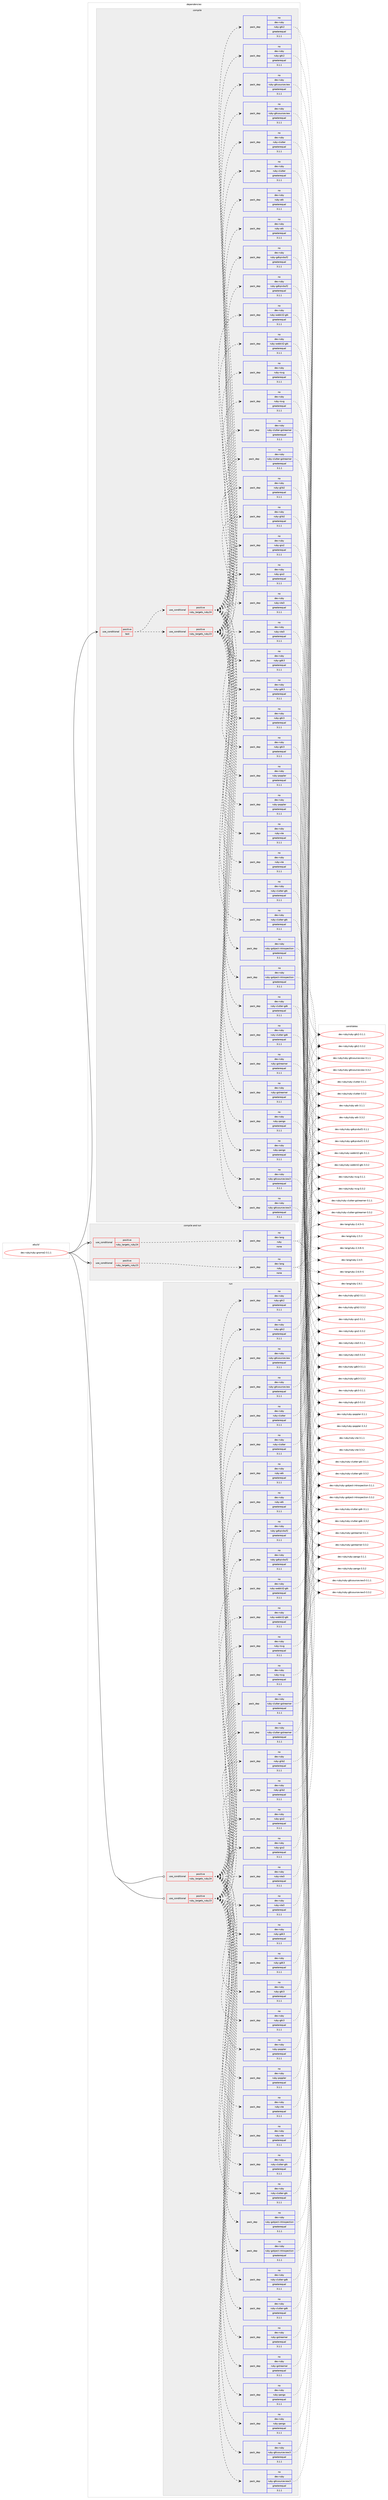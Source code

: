 digraph prolog {

# *************
# Graph options
# *************

newrank=true;
concentrate=true;
compound=true;
graph [rankdir=LR,fontname=Helvetica,fontsize=10,ranksep=1.5];#, ranksep=2.5, nodesep=0.2];
edge  [arrowhead=vee];
node  [fontname=Helvetica,fontsize=10];

# **********
# The ebuild
# **********

subgraph cluster_leftcol {
color=gray;
rank=same;
label=<<i>ebuild</i>>;
id [label="dev-ruby/ruby-gnome2-3.1.1", color=red, width=4, href="../dev-ruby/ruby-gnome2-3.1.1.svg"];
}

# ****************
# The dependencies
# ****************

subgraph cluster_midcol {
color=gray;
label=<<i>dependencies</i>>;
subgraph cluster_compile {
fillcolor="#eeeeee";
style=filled;
label=<<i>compile</i>>;
subgraph cond415250 {
dependency1523238 [label=<<TABLE BORDER="0" CELLBORDER="1" CELLSPACING="0" CELLPADDING="4"><TR><TD ROWSPAN="3" CELLPADDING="10">use_conditional</TD></TR><TR><TD>positive</TD></TR><TR><TD>test</TD></TR></TABLE>>, shape=none, color=red];
subgraph cond415251 {
dependency1523239 [label=<<TABLE BORDER="0" CELLBORDER="1" CELLSPACING="0" CELLPADDING="4"><TR><TD ROWSPAN="3" CELLPADDING="10">use_conditional</TD></TR><TR><TD>positive</TD></TR><TR><TD>ruby_targets_ruby23</TD></TR></TABLE>>, shape=none, color=red];
subgraph pack1084482 {
dependency1523240 [label=<<TABLE BORDER="0" CELLBORDER="1" CELLSPACING="0" CELLPADDING="4" WIDTH="220"><TR><TD ROWSPAN="6" CELLPADDING="30">pack_dep</TD></TR><TR><TD WIDTH="110">no</TD></TR><TR><TD>dev-ruby</TD></TR><TR><TD>ruby-atk</TD></TR><TR><TD>greaterequal</TD></TR><TR><TD>3.1.1</TD></TR></TABLE>>, shape=none, color=blue];
}
dependency1523239:e -> dependency1523240:w [weight=20,style="dashed",arrowhead="vee"];
subgraph pack1084483 {
dependency1523241 [label=<<TABLE BORDER="0" CELLBORDER="1" CELLSPACING="0" CELLPADDING="4" WIDTH="220"><TR><TD ROWSPAN="6" CELLPADDING="30">pack_dep</TD></TR><TR><TD WIDTH="110">no</TD></TR><TR><TD>dev-ruby</TD></TR><TR><TD>ruby-clutter</TD></TR><TR><TD>greaterequal</TD></TR><TR><TD>3.1.1</TD></TR></TABLE>>, shape=none, color=blue];
}
dependency1523239:e -> dependency1523241:w [weight=20,style="dashed",arrowhead="vee"];
subgraph pack1084484 {
dependency1523242 [label=<<TABLE BORDER="0" CELLBORDER="1" CELLSPACING="0" CELLPADDING="4" WIDTH="220"><TR><TD ROWSPAN="6" CELLPADDING="30">pack_dep</TD></TR><TR><TD WIDTH="110">no</TD></TR><TR><TD>dev-ruby</TD></TR><TR><TD>ruby-clutter-gstreamer</TD></TR><TR><TD>greaterequal</TD></TR><TR><TD>3.1.1</TD></TR></TABLE>>, shape=none, color=blue];
}
dependency1523239:e -> dependency1523242:w [weight=20,style="dashed",arrowhead="vee"];
subgraph pack1084485 {
dependency1523243 [label=<<TABLE BORDER="0" CELLBORDER="1" CELLSPACING="0" CELLPADDING="4" WIDTH="220"><TR><TD ROWSPAN="6" CELLPADDING="30">pack_dep</TD></TR><TR><TD WIDTH="110">no</TD></TR><TR><TD>dev-ruby</TD></TR><TR><TD>ruby-clutter-gdk</TD></TR><TR><TD>greaterequal</TD></TR><TR><TD>3.1.1</TD></TR></TABLE>>, shape=none, color=blue];
}
dependency1523239:e -> dependency1523243:w [weight=20,style="dashed",arrowhead="vee"];
subgraph pack1084486 {
dependency1523244 [label=<<TABLE BORDER="0" CELLBORDER="1" CELLSPACING="0" CELLPADDING="4" WIDTH="220"><TR><TD ROWSPAN="6" CELLPADDING="30">pack_dep</TD></TR><TR><TD WIDTH="110">no</TD></TR><TR><TD>dev-ruby</TD></TR><TR><TD>ruby-clutter-gtk</TD></TR><TR><TD>greaterequal</TD></TR><TR><TD>3.1.1</TD></TR></TABLE>>, shape=none, color=blue];
}
dependency1523239:e -> dependency1523244:w [weight=20,style="dashed",arrowhead="vee"];
subgraph pack1084487 {
dependency1523245 [label=<<TABLE BORDER="0" CELLBORDER="1" CELLSPACING="0" CELLPADDING="4" WIDTH="220"><TR><TD ROWSPAN="6" CELLPADDING="30">pack_dep</TD></TR><TR><TD WIDTH="110">no</TD></TR><TR><TD>dev-ruby</TD></TR><TR><TD>ruby-gdkpixbuf2</TD></TR><TR><TD>greaterequal</TD></TR><TR><TD>3.1.1</TD></TR></TABLE>>, shape=none, color=blue];
}
dependency1523239:e -> dependency1523245:w [weight=20,style="dashed",arrowhead="vee"];
subgraph pack1084488 {
dependency1523246 [label=<<TABLE BORDER="0" CELLBORDER="1" CELLSPACING="0" CELLPADDING="4" WIDTH="220"><TR><TD ROWSPAN="6" CELLPADDING="30">pack_dep</TD></TR><TR><TD WIDTH="110">no</TD></TR><TR><TD>dev-ruby</TD></TR><TR><TD>ruby-gdk3</TD></TR><TR><TD>greaterequal</TD></TR><TR><TD>3.1.1</TD></TR></TABLE>>, shape=none, color=blue];
}
dependency1523239:e -> dependency1523246:w [weight=20,style="dashed",arrowhead="vee"];
subgraph pack1084489 {
dependency1523247 [label=<<TABLE BORDER="0" CELLBORDER="1" CELLSPACING="0" CELLPADDING="4" WIDTH="220"><TR><TD ROWSPAN="6" CELLPADDING="30">pack_dep</TD></TR><TR><TD WIDTH="110">no</TD></TR><TR><TD>dev-ruby</TD></TR><TR><TD>ruby-gio2</TD></TR><TR><TD>greaterequal</TD></TR><TR><TD>3.1.1</TD></TR></TABLE>>, shape=none, color=blue];
}
dependency1523239:e -> dependency1523247:w [weight=20,style="dashed",arrowhead="vee"];
subgraph pack1084490 {
dependency1523248 [label=<<TABLE BORDER="0" CELLBORDER="1" CELLSPACING="0" CELLPADDING="4" WIDTH="220"><TR><TD ROWSPAN="6" CELLPADDING="30">pack_dep</TD></TR><TR><TD WIDTH="110">no</TD></TR><TR><TD>dev-ruby</TD></TR><TR><TD>ruby-glib2</TD></TR><TR><TD>greaterequal</TD></TR><TR><TD>3.1.1</TD></TR></TABLE>>, shape=none, color=blue];
}
dependency1523239:e -> dependency1523248:w [weight=20,style="dashed",arrowhead="vee"];
subgraph pack1084491 {
dependency1523249 [label=<<TABLE BORDER="0" CELLBORDER="1" CELLSPACING="0" CELLPADDING="4" WIDTH="220"><TR><TD ROWSPAN="6" CELLPADDING="30">pack_dep</TD></TR><TR><TD WIDTH="110">no</TD></TR><TR><TD>dev-ruby</TD></TR><TR><TD>ruby-gobject-introspection</TD></TR><TR><TD>greaterequal</TD></TR><TR><TD>3.1.1</TD></TR></TABLE>>, shape=none, color=blue];
}
dependency1523239:e -> dependency1523249:w [weight=20,style="dashed",arrowhead="vee"];
subgraph pack1084492 {
dependency1523250 [label=<<TABLE BORDER="0" CELLBORDER="1" CELLSPACING="0" CELLPADDING="4" WIDTH="220"><TR><TD ROWSPAN="6" CELLPADDING="30">pack_dep</TD></TR><TR><TD WIDTH="110">no</TD></TR><TR><TD>dev-ruby</TD></TR><TR><TD>ruby-gstreamer</TD></TR><TR><TD>greaterequal</TD></TR><TR><TD>3.1.1</TD></TR></TABLE>>, shape=none, color=blue];
}
dependency1523239:e -> dependency1523250:w [weight=20,style="dashed",arrowhead="vee"];
subgraph pack1084493 {
dependency1523251 [label=<<TABLE BORDER="0" CELLBORDER="1" CELLSPACING="0" CELLPADDING="4" WIDTH="220"><TR><TD ROWSPAN="6" CELLPADDING="30">pack_dep</TD></TR><TR><TD WIDTH="110">no</TD></TR><TR><TD>dev-ruby</TD></TR><TR><TD>ruby-gtk2</TD></TR><TR><TD>greaterequal</TD></TR><TR><TD>3.1.1</TD></TR></TABLE>>, shape=none, color=blue];
}
dependency1523239:e -> dependency1523251:w [weight=20,style="dashed",arrowhead="vee"];
subgraph pack1084494 {
dependency1523252 [label=<<TABLE BORDER="0" CELLBORDER="1" CELLSPACING="0" CELLPADDING="4" WIDTH="220"><TR><TD ROWSPAN="6" CELLPADDING="30">pack_dep</TD></TR><TR><TD WIDTH="110">no</TD></TR><TR><TD>dev-ruby</TD></TR><TR><TD>ruby-gtk3</TD></TR><TR><TD>greaterequal</TD></TR><TR><TD>3.1.1</TD></TR></TABLE>>, shape=none, color=blue];
}
dependency1523239:e -> dependency1523252:w [weight=20,style="dashed",arrowhead="vee"];
subgraph pack1084495 {
dependency1523253 [label=<<TABLE BORDER="0" CELLBORDER="1" CELLSPACING="0" CELLPADDING="4" WIDTH="220"><TR><TD ROWSPAN="6" CELLPADDING="30">pack_dep</TD></TR><TR><TD WIDTH="110">no</TD></TR><TR><TD>dev-ruby</TD></TR><TR><TD>ruby-gtksourceview</TD></TR><TR><TD>greaterequal</TD></TR><TR><TD>3.1.1</TD></TR></TABLE>>, shape=none, color=blue];
}
dependency1523239:e -> dependency1523253:w [weight=20,style="dashed",arrowhead="vee"];
subgraph pack1084496 {
dependency1523254 [label=<<TABLE BORDER="0" CELLBORDER="1" CELLSPACING="0" CELLPADDING="4" WIDTH="220"><TR><TD ROWSPAN="6" CELLPADDING="30">pack_dep</TD></TR><TR><TD WIDTH="110">no</TD></TR><TR><TD>dev-ruby</TD></TR><TR><TD>ruby-gtksourceview3</TD></TR><TR><TD>greaterequal</TD></TR><TR><TD>3.1.1</TD></TR></TABLE>>, shape=none, color=blue];
}
dependency1523239:e -> dependency1523254:w [weight=20,style="dashed",arrowhead="vee"];
subgraph pack1084497 {
dependency1523255 [label=<<TABLE BORDER="0" CELLBORDER="1" CELLSPACING="0" CELLPADDING="4" WIDTH="220"><TR><TD ROWSPAN="6" CELLPADDING="30">pack_dep</TD></TR><TR><TD WIDTH="110">no</TD></TR><TR><TD>dev-ruby</TD></TR><TR><TD>ruby-pango</TD></TR><TR><TD>greaterequal</TD></TR><TR><TD>3.1.1</TD></TR></TABLE>>, shape=none, color=blue];
}
dependency1523239:e -> dependency1523255:w [weight=20,style="dashed",arrowhead="vee"];
subgraph pack1084498 {
dependency1523256 [label=<<TABLE BORDER="0" CELLBORDER="1" CELLSPACING="0" CELLPADDING="4" WIDTH="220"><TR><TD ROWSPAN="6" CELLPADDING="30">pack_dep</TD></TR><TR><TD WIDTH="110">no</TD></TR><TR><TD>dev-ruby</TD></TR><TR><TD>ruby-poppler</TD></TR><TR><TD>greaterequal</TD></TR><TR><TD>3.1.1</TD></TR></TABLE>>, shape=none, color=blue];
}
dependency1523239:e -> dependency1523256:w [weight=20,style="dashed",arrowhead="vee"];
subgraph pack1084499 {
dependency1523257 [label=<<TABLE BORDER="0" CELLBORDER="1" CELLSPACING="0" CELLPADDING="4" WIDTH="220"><TR><TD ROWSPAN="6" CELLPADDING="30">pack_dep</TD></TR><TR><TD WIDTH="110">no</TD></TR><TR><TD>dev-ruby</TD></TR><TR><TD>ruby-rsvg</TD></TR><TR><TD>greaterequal</TD></TR><TR><TD>3.1.1</TD></TR></TABLE>>, shape=none, color=blue];
}
dependency1523239:e -> dependency1523257:w [weight=20,style="dashed",arrowhead="vee"];
subgraph pack1084500 {
dependency1523258 [label=<<TABLE BORDER="0" CELLBORDER="1" CELLSPACING="0" CELLPADDING="4" WIDTH="220"><TR><TD ROWSPAN="6" CELLPADDING="30">pack_dep</TD></TR><TR><TD WIDTH="110">no</TD></TR><TR><TD>dev-ruby</TD></TR><TR><TD>ruby-vte</TD></TR><TR><TD>greaterequal</TD></TR><TR><TD>3.1.1</TD></TR></TABLE>>, shape=none, color=blue];
}
dependency1523239:e -> dependency1523258:w [weight=20,style="dashed",arrowhead="vee"];
subgraph pack1084501 {
dependency1523259 [label=<<TABLE BORDER="0" CELLBORDER="1" CELLSPACING="0" CELLPADDING="4" WIDTH="220"><TR><TD ROWSPAN="6" CELLPADDING="30">pack_dep</TD></TR><TR><TD WIDTH="110">no</TD></TR><TR><TD>dev-ruby</TD></TR><TR><TD>ruby-vte3</TD></TR><TR><TD>greaterequal</TD></TR><TR><TD>3.1.1</TD></TR></TABLE>>, shape=none, color=blue];
}
dependency1523239:e -> dependency1523259:w [weight=20,style="dashed",arrowhead="vee"];
subgraph pack1084502 {
dependency1523260 [label=<<TABLE BORDER="0" CELLBORDER="1" CELLSPACING="0" CELLPADDING="4" WIDTH="220"><TR><TD ROWSPAN="6" CELLPADDING="30">pack_dep</TD></TR><TR><TD WIDTH="110">no</TD></TR><TR><TD>dev-ruby</TD></TR><TR><TD>ruby-webkit2-gtk</TD></TR><TR><TD>greaterequal</TD></TR><TR><TD>3.1.1</TD></TR></TABLE>>, shape=none, color=blue];
}
dependency1523239:e -> dependency1523260:w [weight=20,style="dashed",arrowhead="vee"];
}
dependency1523238:e -> dependency1523239:w [weight=20,style="dashed",arrowhead="vee"];
subgraph cond415252 {
dependency1523261 [label=<<TABLE BORDER="0" CELLBORDER="1" CELLSPACING="0" CELLPADDING="4"><TR><TD ROWSPAN="3" CELLPADDING="10">use_conditional</TD></TR><TR><TD>positive</TD></TR><TR><TD>ruby_targets_ruby24</TD></TR></TABLE>>, shape=none, color=red];
subgraph pack1084503 {
dependency1523262 [label=<<TABLE BORDER="0" CELLBORDER="1" CELLSPACING="0" CELLPADDING="4" WIDTH="220"><TR><TD ROWSPAN="6" CELLPADDING="30">pack_dep</TD></TR><TR><TD WIDTH="110">no</TD></TR><TR><TD>dev-ruby</TD></TR><TR><TD>ruby-atk</TD></TR><TR><TD>greaterequal</TD></TR><TR><TD>3.1.1</TD></TR></TABLE>>, shape=none, color=blue];
}
dependency1523261:e -> dependency1523262:w [weight=20,style="dashed",arrowhead="vee"];
subgraph pack1084504 {
dependency1523263 [label=<<TABLE BORDER="0" CELLBORDER="1" CELLSPACING="0" CELLPADDING="4" WIDTH="220"><TR><TD ROWSPAN="6" CELLPADDING="30">pack_dep</TD></TR><TR><TD WIDTH="110">no</TD></TR><TR><TD>dev-ruby</TD></TR><TR><TD>ruby-clutter</TD></TR><TR><TD>greaterequal</TD></TR><TR><TD>3.1.1</TD></TR></TABLE>>, shape=none, color=blue];
}
dependency1523261:e -> dependency1523263:w [weight=20,style="dashed",arrowhead="vee"];
subgraph pack1084505 {
dependency1523264 [label=<<TABLE BORDER="0" CELLBORDER="1" CELLSPACING="0" CELLPADDING="4" WIDTH="220"><TR><TD ROWSPAN="6" CELLPADDING="30">pack_dep</TD></TR><TR><TD WIDTH="110">no</TD></TR><TR><TD>dev-ruby</TD></TR><TR><TD>ruby-clutter-gstreamer</TD></TR><TR><TD>greaterequal</TD></TR><TR><TD>3.1.1</TD></TR></TABLE>>, shape=none, color=blue];
}
dependency1523261:e -> dependency1523264:w [weight=20,style="dashed",arrowhead="vee"];
subgraph pack1084506 {
dependency1523265 [label=<<TABLE BORDER="0" CELLBORDER="1" CELLSPACING="0" CELLPADDING="4" WIDTH="220"><TR><TD ROWSPAN="6" CELLPADDING="30">pack_dep</TD></TR><TR><TD WIDTH="110">no</TD></TR><TR><TD>dev-ruby</TD></TR><TR><TD>ruby-clutter-gdk</TD></TR><TR><TD>greaterequal</TD></TR><TR><TD>3.1.1</TD></TR></TABLE>>, shape=none, color=blue];
}
dependency1523261:e -> dependency1523265:w [weight=20,style="dashed",arrowhead="vee"];
subgraph pack1084507 {
dependency1523266 [label=<<TABLE BORDER="0" CELLBORDER="1" CELLSPACING="0" CELLPADDING="4" WIDTH="220"><TR><TD ROWSPAN="6" CELLPADDING="30">pack_dep</TD></TR><TR><TD WIDTH="110">no</TD></TR><TR><TD>dev-ruby</TD></TR><TR><TD>ruby-clutter-gtk</TD></TR><TR><TD>greaterequal</TD></TR><TR><TD>3.1.1</TD></TR></TABLE>>, shape=none, color=blue];
}
dependency1523261:e -> dependency1523266:w [weight=20,style="dashed",arrowhead="vee"];
subgraph pack1084508 {
dependency1523267 [label=<<TABLE BORDER="0" CELLBORDER="1" CELLSPACING="0" CELLPADDING="4" WIDTH="220"><TR><TD ROWSPAN="6" CELLPADDING="30">pack_dep</TD></TR><TR><TD WIDTH="110">no</TD></TR><TR><TD>dev-ruby</TD></TR><TR><TD>ruby-gdkpixbuf2</TD></TR><TR><TD>greaterequal</TD></TR><TR><TD>3.1.1</TD></TR></TABLE>>, shape=none, color=blue];
}
dependency1523261:e -> dependency1523267:w [weight=20,style="dashed",arrowhead="vee"];
subgraph pack1084509 {
dependency1523268 [label=<<TABLE BORDER="0" CELLBORDER="1" CELLSPACING="0" CELLPADDING="4" WIDTH="220"><TR><TD ROWSPAN="6" CELLPADDING="30">pack_dep</TD></TR><TR><TD WIDTH="110">no</TD></TR><TR><TD>dev-ruby</TD></TR><TR><TD>ruby-gdk3</TD></TR><TR><TD>greaterequal</TD></TR><TR><TD>3.1.1</TD></TR></TABLE>>, shape=none, color=blue];
}
dependency1523261:e -> dependency1523268:w [weight=20,style="dashed",arrowhead="vee"];
subgraph pack1084510 {
dependency1523269 [label=<<TABLE BORDER="0" CELLBORDER="1" CELLSPACING="0" CELLPADDING="4" WIDTH="220"><TR><TD ROWSPAN="6" CELLPADDING="30">pack_dep</TD></TR><TR><TD WIDTH="110">no</TD></TR><TR><TD>dev-ruby</TD></TR><TR><TD>ruby-gio2</TD></TR><TR><TD>greaterequal</TD></TR><TR><TD>3.1.1</TD></TR></TABLE>>, shape=none, color=blue];
}
dependency1523261:e -> dependency1523269:w [weight=20,style="dashed",arrowhead="vee"];
subgraph pack1084511 {
dependency1523270 [label=<<TABLE BORDER="0" CELLBORDER="1" CELLSPACING="0" CELLPADDING="4" WIDTH="220"><TR><TD ROWSPAN="6" CELLPADDING="30">pack_dep</TD></TR><TR><TD WIDTH="110">no</TD></TR><TR><TD>dev-ruby</TD></TR><TR><TD>ruby-glib2</TD></TR><TR><TD>greaterequal</TD></TR><TR><TD>3.1.1</TD></TR></TABLE>>, shape=none, color=blue];
}
dependency1523261:e -> dependency1523270:w [weight=20,style="dashed",arrowhead="vee"];
subgraph pack1084512 {
dependency1523271 [label=<<TABLE BORDER="0" CELLBORDER="1" CELLSPACING="0" CELLPADDING="4" WIDTH="220"><TR><TD ROWSPAN="6" CELLPADDING="30">pack_dep</TD></TR><TR><TD WIDTH="110">no</TD></TR><TR><TD>dev-ruby</TD></TR><TR><TD>ruby-gobject-introspection</TD></TR><TR><TD>greaterequal</TD></TR><TR><TD>3.1.1</TD></TR></TABLE>>, shape=none, color=blue];
}
dependency1523261:e -> dependency1523271:w [weight=20,style="dashed",arrowhead="vee"];
subgraph pack1084513 {
dependency1523272 [label=<<TABLE BORDER="0" CELLBORDER="1" CELLSPACING="0" CELLPADDING="4" WIDTH="220"><TR><TD ROWSPAN="6" CELLPADDING="30">pack_dep</TD></TR><TR><TD WIDTH="110">no</TD></TR><TR><TD>dev-ruby</TD></TR><TR><TD>ruby-gstreamer</TD></TR><TR><TD>greaterequal</TD></TR><TR><TD>3.1.1</TD></TR></TABLE>>, shape=none, color=blue];
}
dependency1523261:e -> dependency1523272:w [weight=20,style="dashed",arrowhead="vee"];
subgraph pack1084514 {
dependency1523273 [label=<<TABLE BORDER="0" CELLBORDER="1" CELLSPACING="0" CELLPADDING="4" WIDTH="220"><TR><TD ROWSPAN="6" CELLPADDING="30">pack_dep</TD></TR><TR><TD WIDTH="110">no</TD></TR><TR><TD>dev-ruby</TD></TR><TR><TD>ruby-gtk2</TD></TR><TR><TD>greaterequal</TD></TR><TR><TD>3.1.1</TD></TR></TABLE>>, shape=none, color=blue];
}
dependency1523261:e -> dependency1523273:w [weight=20,style="dashed",arrowhead="vee"];
subgraph pack1084515 {
dependency1523274 [label=<<TABLE BORDER="0" CELLBORDER="1" CELLSPACING="0" CELLPADDING="4" WIDTH="220"><TR><TD ROWSPAN="6" CELLPADDING="30">pack_dep</TD></TR><TR><TD WIDTH="110">no</TD></TR><TR><TD>dev-ruby</TD></TR><TR><TD>ruby-gtk3</TD></TR><TR><TD>greaterequal</TD></TR><TR><TD>3.1.1</TD></TR></TABLE>>, shape=none, color=blue];
}
dependency1523261:e -> dependency1523274:w [weight=20,style="dashed",arrowhead="vee"];
subgraph pack1084516 {
dependency1523275 [label=<<TABLE BORDER="0" CELLBORDER="1" CELLSPACING="0" CELLPADDING="4" WIDTH="220"><TR><TD ROWSPAN="6" CELLPADDING="30">pack_dep</TD></TR><TR><TD WIDTH="110">no</TD></TR><TR><TD>dev-ruby</TD></TR><TR><TD>ruby-gtksourceview</TD></TR><TR><TD>greaterequal</TD></TR><TR><TD>3.1.1</TD></TR></TABLE>>, shape=none, color=blue];
}
dependency1523261:e -> dependency1523275:w [weight=20,style="dashed",arrowhead="vee"];
subgraph pack1084517 {
dependency1523276 [label=<<TABLE BORDER="0" CELLBORDER="1" CELLSPACING="0" CELLPADDING="4" WIDTH="220"><TR><TD ROWSPAN="6" CELLPADDING="30">pack_dep</TD></TR><TR><TD WIDTH="110">no</TD></TR><TR><TD>dev-ruby</TD></TR><TR><TD>ruby-gtksourceview3</TD></TR><TR><TD>greaterequal</TD></TR><TR><TD>3.1.1</TD></TR></TABLE>>, shape=none, color=blue];
}
dependency1523261:e -> dependency1523276:w [weight=20,style="dashed",arrowhead="vee"];
subgraph pack1084518 {
dependency1523277 [label=<<TABLE BORDER="0" CELLBORDER="1" CELLSPACING="0" CELLPADDING="4" WIDTH="220"><TR><TD ROWSPAN="6" CELLPADDING="30">pack_dep</TD></TR><TR><TD WIDTH="110">no</TD></TR><TR><TD>dev-ruby</TD></TR><TR><TD>ruby-pango</TD></TR><TR><TD>greaterequal</TD></TR><TR><TD>3.1.1</TD></TR></TABLE>>, shape=none, color=blue];
}
dependency1523261:e -> dependency1523277:w [weight=20,style="dashed",arrowhead="vee"];
subgraph pack1084519 {
dependency1523278 [label=<<TABLE BORDER="0" CELLBORDER="1" CELLSPACING="0" CELLPADDING="4" WIDTH="220"><TR><TD ROWSPAN="6" CELLPADDING="30">pack_dep</TD></TR><TR><TD WIDTH="110">no</TD></TR><TR><TD>dev-ruby</TD></TR><TR><TD>ruby-poppler</TD></TR><TR><TD>greaterequal</TD></TR><TR><TD>3.1.1</TD></TR></TABLE>>, shape=none, color=blue];
}
dependency1523261:e -> dependency1523278:w [weight=20,style="dashed",arrowhead="vee"];
subgraph pack1084520 {
dependency1523279 [label=<<TABLE BORDER="0" CELLBORDER="1" CELLSPACING="0" CELLPADDING="4" WIDTH="220"><TR><TD ROWSPAN="6" CELLPADDING="30">pack_dep</TD></TR><TR><TD WIDTH="110">no</TD></TR><TR><TD>dev-ruby</TD></TR><TR><TD>ruby-rsvg</TD></TR><TR><TD>greaterequal</TD></TR><TR><TD>3.1.1</TD></TR></TABLE>>, shape=none, color=blue];
}
dependency1523261:e -> dependency1523279:w [weight=20,style="dashed",arrowhead="vee"];
subgraph pack1084521 {
dependency1523280 [label=<<TABLE BORDER="0" CELLBORDER="1" CELLSPACING="0" CELLPADDING="4" WIDTH="220"><TR><TD ROWSPAN="6" CELLPADDING="30">pack_dep</TD></TR><TR><TD WIDTH="110">no</TD></TR><TR><TD>dev-ruby</TD></TR><TR><TD>ruby-vte</TD></TR><TR><TD>greaterequal</TD></TR><TR><TD>3.1.1</TD></TR></TABLE>>, shape=none, color=blue];
}
dependency1523261:e -> dependency1523280:w [weight=20,style="dashed",arrowhead="vee"];
subgraph pack1084522 {
dependency1523281 [label=<<TABLE BORDER="0" CELLBORDER="1" CELLSPACING="0" CELLPADDING="4" WIDTH="220"><TR><TD ROWSPAN="6" CELLPADDING="30">pack_dep</TD></TR><TR><TD WIDTH="110">no</TD></TR><TR><TD>dev-ruby</TD></TR><TR><TD>ruby-vte3</TD></TR><TR><TD>greaterequal</TD></TR><TR><TD>3.1.1</TD></TR></TABLE>>, shape=none, color=blue];
}
dependency1523261:e -> dependency1523281:w [weight=20,style="dashed",arrowhead="vee"];
subgraph pack1084523 {
dependency1523282 [label=<<TABLE BORDER="0" CELLBORDER="1" CELLSPACING="0" CELLPADDING="4" WIDTH="220"><TR><TD ROWSPAN="6" CELLPADDING="30">pack_dep</TD></TR><TR><TD WIDTH="110">no</TD></TR><TR><TD>dev-ruby</TD></TR><TR><TD>ruby-webkit2-gtk</TD></TR><TR><TD>greaterequal</TD></TR><TR><TD>3.1.1</TD></TR></TABLE>>, shape=none, color=blue];
}
dependency1523261:e -> dependency1523282:w [weight=20,style="dashed",arrowhead="vee"];
}
dependency1523238:e -> dependency1523261:w [weight=20,style="dashed",arrowhead="vee"];
}
id:e -> dependency1523238:w [weight=20,style="solid",arrowhead="vee"];
}
subgraph cluster_compileandrun {
fillcolor="#eeeeee";
style=filled;
label=<<i>compile and run</i>>;
subgraph cond415253 {
dependency1523283 [label=<<TABLE BORDER="0" CELLBORDER="1" CELLSPACING="0" CELLPADDING="4"><TR><TD ROWSPAN="3" CELLPADDING="10">use_conditional</TD></TR><TR><TD>positive</TD></TR><TR><TD>ruby_targets_ruby23</TD></TR></TABLE>>, shape=none, color=red];
subgraph pack1084524 {
dependency1523284 [label=<<TABLE BORDER="0" CELLBORDER="1" CELLSPACING="0" CELLPADDING="4" WIDTH="220"><TR><TD ROWSPAN="6" CELLPADDING="30">pack_dep</TD></TR><TR><TD WIDTH="110">no</TD></TR><TR><TD>dev-lang</TD></TR><TR><TD>ruby</TD></TR><TR><TD>none</TD></TR><TR><TD></TD></TR></TABLE>>, shape=none, color=blue];
}
dependency1523283:e -> dependency1523284:w [weight=20,style="dashed",arrowhead="vee"];
}
id:e -> dependency1523283:w [weight=20,style="solid",arrowhead="odotvee"];
subgraph cond415254 {
dependency1523285 [label=<<TABLE BORDER="0" CELLBORDER="1" CELLSPACING="0" CELLPADDING="4"><TR><TD ROWSPAN="3" CELLPADDING="10">use_conditional</TD></TR><TR><TD>positive</TD></TR><TR><TD>ruby_targets_ruby24</TD></TR></TABLE>>, shape=none, color=red];
subgraph pack1084525 {
dependency1523286 [label=<<TABLE BORDER="0" CELLBORDER="1" CELLSPACING="0" CELLPADDING="4" WIDTH="220"><TR><TD ROWSPAN="6" CELLPADDING="30">pack_dep</TD></TR><TR><TD WIDTH="110">no</TD></TR><TR><TD>dev-lang</TD></TR><TR><TD>ruby</TD></TR><TR><TD>none</TD></TR><TR><TD></TD></TR></TABLE>>, shape=none, color=blue];
}
dependency1523285:e -> dependency1523286:w [weight=20,style="dashed",arrowhead="vee"];
}
id:e -> dependency1523285:w [weight=20,style="solid",arrowhead="odotvee"];
}
subgraph cluster_run {
fillcolor="#eeeeee";
style=filled;
label=<<i>run</i>>;
subgraph cond415255 {
dependency1523287 [label=<<TABLE BORDER="0" CELLBORDER="1" CELLSPACING="0" CELLPADDING="4"><TR><TD ROWSPAN="3" CELLPADDING="10">use_conditional</TD></TR><TR><TD>positive</TD></TR><TR><TD>ruby_targets_ruby23</TD></TR></TABLE>>, shape=none, color=red];
subgraph pack1084526 {
dependency1523288 [label=<<TABLE BORDER="0" CELLBORDER="1" CELLSPACING="0" CELLPADDING="4" WIDTH="220"><TR><TD ROWSPAN="6" CELLPADDING="30">pack_dep</TD></TR><TR><TD WIDTH="110">no</TD></TR><TR><TD>dev-ruby</TD></TR><TR><TD>ruby-atk</TD></TR><TR><TD>greaterequal</TD></TR><TR><TD>3.1.1</TD></TR></TABLE>>, shape=none, color=blue];
}
dependency1523287:e -> dependency1523288:w [weight=20,style="dashed",arrowhead="vee"];
subgraph pack1084527 {
dependency1523289 [label=<<TABLE BORDER="0" CELLBORDER="1" CELLSPACING="0" CELLPADDING="4" WIDTH="220"><TR><TD ROWSPAN="6" CELLPADDING="30">pack_dep</TD></TR><TR><TD WIDTH="110">no</TD></TR><TR><TD>dev-ruby</TD></TR><TR><TD>ruby-clutter</TD></TR><TR><TD>greaterequal</TD></TR><TR><TD>3.1.1</TD></TR></TABLE>>, shape=none, color=blue];
}
dependency1523287:e -> dependency1523289:w [weight=20,style="dashed",arrowhead="vee"];
subgraph pack1084528 {
dependency1523290 [label=<<TABLE BORDER="0" CELLBORDER="1" CELLSPACING="0" CELLPADDING="4" WIDTH="220"><TR><TD ROWSPAN="6" CELLPADDING="30">pack_dep</TD></TR><TR><TD WIDTH="110">no</TD></TR><TR><TD>dev-ruby</TD></TR><TR><TD>ruby-clutter-gstreamer</TD></TR><TR><TD>greaterequal</TD></TR><TR><TD>3.1.1</TD></TR></TABLE>>, shape=none, color=blue];
}
dependency1523287:e -> dependency1523290:w [weight=20,style="dashed",arrowhead="vee"];
subgraph pack1084529 {
dependency1523291 [label=<<TABLE BORDER="0" CELLBORDER="1" CELLSPACING="0" CELLPADDING="4" WIDTH="220"><TR><TD ROWSPAN="6" CELLPADDING="30">pack_dep</TD></TR><TR><TD WIDTH="110">no</TD></TR><TR><TD>dev-ruby</TD></TR><TR><TD>ruby-clutter-gdk</TD></TR><TR><TD>greaterequal</TD></TR><TR><TD>3.1.1</TD></TR></TABLE>>, shape=none, color=blue];
}
dependency1523287:e -> dependency1523291:w [weight=20,style="dashed",arrowhead="vee"];
subgraph pack1084530 {
dependency1523292 [label=<<TABLE BORDER="0" CELLBORDER="1" CELLSPACING="0" CELLPADDING="4" WIDTH="220"><TR><TD ROWSPAN="6" CELLPADDING="30">pack_dep</TD></TR><TR><TD WIDTH="110">no</TD></TR><TR><TD>dev-ruby</TD></TR><TR><TD>ruby-clutter-gtk</TD></TR><TR><TD>greaterequal</TD></TR><TR><TD>3.1.1</TD></TR></TABLE>>, shape=none, color=blue];
}
dependency1523287:e -> dependency1523292:w [weight=20,style="dashed",arrowhead="vee"];
subgraph pack1084531 {
dependency1523293 [label=<<TABLE BORDER="0" CELLBORDER="1" CELLSPACING="0" CELLPADDING="4" WIDTH="220"><TR><TD ROWSPAN="6" CELLPADDING="30">pack_dep</TD></TR><TR><TD WIDTH="110">no</TD></TR><TR><TD>dev-ruby</TD></TR><TR><TD>ruby-gdkpixbuf2</TD></TR><TR><TD>greaterequal</TD></TR><TR><TD>3.1.1</TD></TR></TABLE>>, shape=none, color=blue];
}
dependency1523287:e -> dependency1523293:w [weight=20,style="dashed",arrowhead="vee"];
subgraph pack1084532 {
dependency1523294 [label=<<TABLE BORDER="0" CELLBORDER="1" CELLSPACING="0" CELLPADDING="4" WIDTH="220"><TR><TD ROWSPAN="6" CELLPADDING="30">pack_dep</TD></TR><TR><TD WIDTH="110">no</TD></TR><TR><TD>dev-ruby</TD></TR><TR><TD>ruby-gdk3</TD></TR><TR><TD>greaterequal</TD></TR><TR><TD>3.1.1</TD></TR></TABLE>>, shape=none, color=blue];
}
dependency1523287:e -> dependency1523294:w [weight=20,style="dashed",arrowhead="vee"];
subgraph pack1084533 {
dependency1523295 [label=<<TABLE BORDER="0" CELLBORDER="1" CELLSPACING="0" CELLPADDING="4" WIDTH="220"><TR><TD ROWSPAN="6" CELLPADDING="30">pack_dep</TD></TR><TR><TD WIDTH="110">no</TD></TR><TR><TD>dev-ruby</TD></TR><TR><TD>ruby-gio2</TD></TR><TR><TD>greaterequal</TD></TR><TR><TD>3.1.1</TD></TR></TABLE>>, shape=none, color=blue];
}
dependency1523287:e -> dependency1523295:w [weight=20,style="dashed",arrowhead="vee"];
subgraph pack1084534 {
dependency1523296 [label=<<TABLE BORDER="0" CELLBORDER="1" CELLSPACING="0" CELLPADDING="4" WIDTH="220"><TR><TD ROWSPAN="6" CELLPADDING="30">pack_dep</TD></TR><TR><TD WIDTH="110">no</TD></TR><TR><TD>dev-ruby</TD></TR><TR><TD>ruby-glib2</TD></TR><TR><TD>greaterequal</TD></TR><TR><TD>3.1.1</TD></TR></TABLE>>, shape=none, color=blue];
}
dependency1523287:e -> dependency1523296:w [weight=20,style="dashed",arrowhead="vee"];
subgraph pack1084535 {
dependency1523297 [label=<<TABLE BORDER="0" CELLBORDER="1" CELLSPACING="0" CELLPADDING="4" WIDTH="220"><TR><TD ROWSPAN="6" CELLPADDING="30">pack_dep</TD></TR><TR><TD WIDTH="110">no</TD></TR><TR><TD>dev-ruby</TD></TR><TR><TD>ruby-gobject-introspection</TD></TR><TR><TD>greaterequal</TD></TR><TR><TD>3.1.1</TD></TR></TABLE>>, shape=none, color=blue];
}
dependency1523287:e -> dependency1523297:w [weight=20,style="dashed",arrowhead="vee"];
subgraph pack1084536 {
dependency1523298 [label=<<TABLE BORDER="0" CELLBORDER="1" CELLSPACING="0" CELLPADDING="4" WIDTH="220"><TR><TD ROWSPAN="6" CELLPADDING="30">pack_dep</TD></TR><TR><TD WIDTH="110">no</TD></TR><TR><TD>dev-ruby</TD></TR><TR><TD>ruby-gstreamer</TD></TR><TR><TD>greaterequal</TD></TR><TR><TD>3.1.1</TD></TR></TABLE>>, shape=none, color=blue];
}
dependency1523287:e -> dependency1523298:w [weight=20,style="dashed",arrowhead="vee"];
subgraph pack1084537 {
dependency1523299 [label=<<TABLE BORDER="0" CELLBORDER="1" CELLSPACING="0" CELLPADDING="4" WIDTH="220"><TR><TD ROWSPAN="6" CELLPADDING="30">pack_dep</TD></TR><TR><TD WIDTH="110">no</TD></TR><TR><TD>dev-ruby</TD></TR><TR><TD>ruby-gtk2</TD></TR><TR><TD>greaterequal</TD></TR><TR><TD>3.1.1</TD></TR></TABLE>>, shape=none, color=blue];
}
dependency1523287:e -> dependency1523299:w [weight=20,style="dashed",arrowhead="vee"];
subgraph pack1084538 {
dependency1523300 [label=<<TABLE BORDER="0" CELLBORDER="1" CELLSPACING="0" CELLPADDING="4" WIDTH="220"><TR><TD ROWSPAN="6" CELLPADDING="30">pack_dep</TD></TR><TR><TD WIDTH="110">no</TD></TR><TR><TD>dev-ruby</TD></TR><TR><TD>ruby-gtk3</TD></TR><TR><TD>greaterequal</TD></TR><TR><TD>3.1.1</TD></TR></TABLE>>, shape=none, color=blue];
}
dependency1523287:e -> dependency1523300:w [weight=20,style="dashed",arrowhead="vee"];
subgraph pack1084539 {
dependency1523301 [label=<<TABLE BORDER="0" CELLBORDER="1" CELLSPACING="0" CELLPADDING="4" WIDTH="220"><TR><TD ROWSPAN="6" CELLPADDING="30">pack_dep</TD></TR><TR><TD WIDTH="110">no</TD></TR><TR><TD>dev-ruby</TD></TR><TR><TD>ruby-gtksourceview</TD></TR><TR><TD>greaterequal</TD></TR><TR><TD>3.1.1</TD></TR></TABLE>>, shape=none, color=blue];
}
dependency1523287:e -> dependency1523301:w [weight=20,style="dashed",arrowhead="vee"];
subgraph pack1084540 {
dependency1523302 [label=<<TABLE BORDER="0" CELLBORDER="1" CELLSPACING="0" CELLPADDING="4" WIDTH="220"><TR><TD ROWSPAN="6" CELLPADDING="30">pack_dep</TD></TR><TR><TD WIDTH="110">no</TD></TR><TR><TD>dev-ruby</TD></TR><TR><TD>ruby-gtksourceview3</TD></TR><TR><TD>greaterequal</TD></TR><TR><TD>3.1.1</TD></TR></TABLE>>, shape=none, color=blue];
}
dependency1523287:e -> dependency1523302:w [weight=20,style="dashed",arrowhead="vee"];
subgraph pack1084541 {
dependency1523303 [label=<<TABLE BORDER="0" CELLBORDER="1" CELLSPACING="0" CELLPADDING="4" WIDTH="220"><TR><TD ROWSPAN="6" CELLPADDING="30">pack_dep</TD></TR><TR><TD WIDTH="110">no</TD></TR><TR><TD>dev-ruby</TD></TR><TR><TD>ruby-pango</TD></TR><TR><TD>greaterequal</TD></TR><TR><TD>3.1.1</TD></TR></TABLE>>, shape=none, color=blue];
}
dependency1523287:e -> dependency1523303:w [weight=20,style="dashed",arrowhead="vee"];
subgraph pack1084542 {
dependency1523304 [label=<<TABLE BORDER="0" CELLBORDER="1" CELLSPACING="0" CELLPADDING="4" WIDTH="220"><TR><TD ROWSPAN="6" CELLPADDING="30">pack_dep</TD></TR><TR><TD WIDTH="110">no</TD></TR><TR><TD>dev-ruby</TD></TR><TR><TD>ruby-poppler</TD></TR><TR><TD>greaterequal</TD></TR><TR><TD>3.1.1</TD></TR></TABLE>>, shape=none, color=blue];
}
dependency1523287:e -> dependency1523304:w [weight=20,style="dashed",arrowhead="vee"];
subgraph pack1084543 {
dependency1523305 [label=<<TABLE BORDER="0" CELLBORDER="1" CELLSPACING="0" CELLPADDING="4" WIDTH="220"><TR><TD ROWSPAN="6" CELLPADDING="30">pack_dep</TD></TR><TR><TD WIDTH="110">no</TD></TR><TR><TD>dev-ruby</TD></TR><TR><TD>ruby-rsvg</TD></TR><TR><TD>greaterequal</TD></TR><TR><TD>3.1.1</TD></TR></TABLE>>, shape=none, color=blue];
}
dependency1523287:e -> dependency1523305:w [weight=20,style="dashed",arrowhead="vee"];
subgraph pack1084544 {
dependency1523306 [label=<<TABLE BORDER="0" CELLBORDER="1" CELLSPACING="0" CELLPADDING="4" WIDTH="220"><TR><TD ROWSPAN="6" CELLPADDING="30">pack_dep</TD></TR><TR><TD WIDTH="110">no</TD></TR><TR><TD>dev-ruby</TD></TR><TR><TD>ruby-vte</TD></TR><TR><TD>greaterequal</TD></TR><TR><TD>3.1.1</TD></TR></TABLE>>, shape=none, color=blue];
}
dependency1523287:e -> dependency1523306:w [weight=20,style="dashed",arrowhead="vee"];
subgraph pack1084545 {
dependency1523307 [label=<<TABLE BORDER="0" CELLBORDER="1" CELLSPACING="0" CELLPADDING="4" WIDTH="220"><TR><TD ROWSPAN="6" CELLPADDING="30">pack_dep</TD></TR><TR><TD WIDTH="110">no</TD></TR><TR><TD>dev-ruby</TD></TR><TR><TD>ruby-vte3</TD></TR><TR><TD>greaterequal</TD></TR><TR><TD>3.1.1</TD></TR></TABLE>>, shape=none, color=blue];
}
dependency1523287:e -> dependency1523307:w [weight=20,style="dashed",arrowhead="vee"];
subgraph pack1084546 {
dependency1523308 [label=<<TABLE BORDER="0" CELLBORDER="1" CELLSPACING="0" CELLPADDING="4" WIDTH="220"><TR><TD ROWSPAN="6" CELLPADDING="30">pack_dep</TD></TR><TR><TD WIDTH="110">no</TD></TR><TR><TD>dev-ruby</TD></TR><TR><TD>ruby-webkit2-gtk</TD></TR><TR><TD>greaterequal</TD></TR><TR><TD>3.1.1</TD></TR></TABLE>>, shape=none, color=blue];
}
dependency1523287:e -> dependency1523308:w [weight=20,style="dashed",arrowhead="vee"];
}
id:e -> dependency1523287:w [weight=20,style="solid",arrowhead="odot"];
subgraph cond415256 {
dependency1523309 [label=<<TABLE BORDER="0" CELLBORDER="1" CELLSPACING="0" CELLPADDING="4"><TR><TD ROWSPAN="3" CELLPADDING="10">use_conditional</TD></TR><TR><TD>positive</TD></TR><TR><TD>ruby_targets_ruby24</TD></TR></TABLE>>, shape=none, color=red];
subgraph pack1084547 {
dependency1523310 [label=<<TABLE BORDER="0" CELLBORDER="1" CELLSPACING="0" CELLPADDING="4" WIDTH="220"><TR><TD ROWSPAN="6" CELLPADDING="30">pack_dep</TD></TR><TR><TD WIDTH="110">no</TD></TR><TR><TD>dev-ruby</TD></TR><TR><TD>ruby-atk</TD></TR><TR><TD>greaterequal</TD></TR><TR><TD>3.1.1</TD></TR></TABLE>>, shape=none, color=blue];
}
dependency1523309:e -> dependency1523310:w [weight=20,style="dashed",arrowhead="vee"];
subgraph pack1084548 {
dependency1523311 [label=<<TABLE BORDER="0" CELLBORDER="1" CELLSPACING="0" CELLPADDING="4" WIDTH="220"><TR><TD ROWSPAN="6" CELLPADDING="30">pack_dep</TD></TR><TR><TD WIDTH="110">no</TD></TR><TR><TD>dev-ruby</TD></TR><TR><TD>ruby-clutter</TD></TR><TR><TD>greaterequal</TD></TR><TR><TD>3.1.1</TD></TR></TABLE>>, shape=none, color=blue];
}
dependency1523309:e -> dependency1523311:w [weight=20,style="dashed",arrowhead="vee"];
subgraph pack1084549 {
dependency1523312 [label=<<TABLE BORDER="0" CELLBORDER="1" CELLSPACING="0" CELLPADDING="4" WIDTH="220"><TR><TD ROWSPAN="6" CELLPADDING="30">pack_dep</TD></TR><TR><TD WIDTH="110">no</TD></TR><TR><TD>dev-ruby</TD></TR><TR><TD>ruby-clutter-gstreamer</TD></TR><TR><TD>greaterequal</TD></TR><TR><TD>3.1.1</TD></TR></TABLE>>, shape=none, color=blue];
}
dependency1523309:e -> dependency1523312:w [weight=20,style="dashed",arrowhead="vee"];
subgraph pack1084550 {
dependency1523313 [label=<<TABLE BORDER="0" CELLBORDER="1" CELLSPACING="0" CELLPADDING="4" WIDTH="220"><TR><TD ROWSPAN="6" CELLPADDING="30">pack_dep</TD></TR><TR><TD WIDTH="110">no</TD></TR><TR><TD>dev-ruby</TD></TR><TR><TD>ruby-clutter-gdk</TD></TR><TR><TD>greaterequal</TD></TR><TR><TD>3.1.1</TD></TR></TABLE>>, shape=none, color=blue];
}
dependency1523309:e -> dependency1523313:w [weight=20,style="dashed",arrowhead="vee"];
subgraph pack1084551 {
dependency1523314 [label=<<TABLE BORDER="0" CELLBORDER="1" CELLSPACING="0" CELLPADDING="4" WIDTH="220"><TR><TD ROWSPAN="6" CELLPADDING="30">pack_dep</TD></TR><TR><TD WIDTH="110">no</TD></TR><TR><TD>dev-ruby</TD></TR><TR><TD>ruby-clutter-gtk</TD></TR><TR><TD>greaterequal</TD></TR><TR><TD>3.1.1</TD></TR></TABLE>>, shape=none, color=blue];
}
dependency1523309:e -> dependency1523314:w [weight=20,style="dashed",arrowhead="vee"];
subgraph pack1084552 {
dependency1523315 [label=<<TABLE BORDER="0" CELLBORDER="1" CELLSPACING="0" CELLPADDING="4" WIDTH="220"><TR><TD ROWSPAN="6" CELLPADDING="30">pack_dep</TD></TR><TR><TD WIDTH="110">no</TD></TR><TR><TD>dev-ruby</TD></TR><TR><TD>ruby-gdkpixbuf2</TD></TR><TR><TD>greaterequal</TD></TR><TR><TD>3.1.1</TD></TR></TABLE>>, shape=none, color=blue];
}
dependency1523309:e -> dependency1523315:w [weight=20,style="dashed",arrowhead="vee"];
subgraph pack1084553 {
dependency1523316 [label=<<TABLE BORDER="0" CELLBORDER="1" CELLSPACING="0" CELLPADDING="4" WIDTH="220"><TR><TD ROWSPAN="6" CELLPADDING="30">pack_dep</TD></TR><TR><TD WIDTH="110">no</TD></TR><TR><TD>dev-ruby</TD></TR><TR><TD>ruby-gdk3</TD></TR><TR><TD>greaterequal</TD></TR><TR><TD>3.1.1</TD></TR></TABLE>>, shape=none, color=blue];
}
dependency1523309:e -> dependency1523316:w [weight=20,style="dashed",arrowhead="vee"];
subgraph pack1084554 {
dependency1523317 [label=<<TABLE BORDER="0" CELLBORDER="1" CELLSPACING="0" CELLPADDING="4" WIDTH="220"><TR><TD ROWSPAN="6" CELLPADDING="30">pack_dep</TD></TR><TR><TD WIDTH="110">no</TD></TR><TR><TD>dev-ruby</TD></TR><TR><TD>ruby-gio2</TD></TR><TR><TD>greaterequal</TD></TR><TR><TD>3.1.1</TD></TR></TABLE>>, shape=none, color=blue];
}
dependency1523309:e -> dependency1523317:w [weight=20,style="dashed",arrowhead="vee"];
subgraph pack1084555 {
dependency1523318 [label=<<TABLE BORDER="0" CELLBORDER="1" CELLSPACING="0" CELLPADDING="4" WIDTH="220"><TR><TD ROWSPAN="6" CELLPADDING="30">pack_dep</TD></TR><TR><TD WIDTH="110">no</TD></TR><TR><TD>dev-ruby</TD></TR><TR><TD>ruby-glib2</TD></TR><TR><TD>greaterequal</TD></TR><TR><TD>3.1.1</TD></TR></TABLE>>, shape=none, color=blue];
}
dependency1523309:e -> dependency1523318:w [weight=20,style="dashed",arrowhead="vee"];
subgraph pack1084556 {
dependency1523319 [label=<<TABLE BORDER="0" CELLBORDER="1" CELLSPACING="0" CELLPADDING="4" WIDTH="220"><TR><TD ROWSPAN="6" CELLPADDING="30">pack_dep</TD></TR><TR><TD WIDTH="110">no</TD></TR><TR><TD>dev-ruby</TD></TR><TR><TD>ruby-gobject-introspection</TD></TR><TR><TD>greaterequal</TD></TR><TR><TD>3.1.1</TD></TR></TABLE>>, shape=none, color=blue];
}
dependency1523309:e -> dependency1523319:w [weight=20,style="dashed",arrowhead="vee"];
subgraph pack1084557 {
dependency1523320 [label=<<TABLE BORDER="0" CELLBORDER="1" CELLSPACING="0" CELLPADDING="4" WIDTH="220"><TR><TD ROWSPAN="6" CELLPADDING="30">pack_dep</TD></TR><TR><TD WIDTH="110">no</TD></TR><TR><TD>dev-ruby</TD></TR><TR><TD>ruby-gstreamer</TD></TR><TR><TD>greaterequal</TD></TR><TR><TD>3.1.1</TD></TR></TABLE>>, shape=none, color=blue];
}
dependency1523309:e -> dependency1523320:w [weight=20,style="dashed",arrowhead="vee"];
subgraph pack1084558 {
dependency1523321 [label=<<TABLE BORDER="0" CELLBORDER="1" CELLSPACING="0" CELLPADDING="4" WIDTH="220"><TR><TD ROWSPAN="6" CELLPADDING="30">pack_dep</TD></TR><TR><TD WIDTH="110">no</TD></TR><TR><TD>dev-ruby</TD></TR><TR><TD>ruby-gtk2</TD></TR><TR><TD>greaterequal</TD></TR><TR><TD>3.1.1</TD></TR></TABLE>>, shape=none, color=blue];
}
dependency1523309:e -> dependency1523321:w [weight=20,style="dashed",arrowhead="vee"];
subgraph pack1084559 {
dependency1523322 [label=<<TABLE BORDER="0" CELLBORDER="1" CELLSPACING="0" CELLPADDING="4" WIDTH="220"><TR><TD ROWSPAN="6" CELLPADDING="30">pack_dep</TD></TR><TR><TD WIDTH="110">no</TD></TR><TR><TD>dev-ruby</TD></TR><TR><TD>ruby-gtk3</TD></TR><TR><TD>greaterequal</TD></TR><TR><TD>3.1.1</TD></TR></TABLE>>, shape=none, color=blue];
}
dependency1523309:e -> dependency1523322:w [weight=20,style="dashed",arrowhead="vee"];
subgraph pack1084560 {
dependency1523323 [label=<<TABLE BORDER="0" CELLBORDER="1" CELLSPACING="0" CELLPADDING="4" WIDTH="220"><TR><TD ROWSPAN="6" CELLPADDING="30">pack_dep</TD></TR><TR><TD WIDTH="110">no</TD></TR><TR><TD>dev-ruby</TD></TR><TR><TD>ruby-gtksourceview</TD></TR><TR><TD>greaterequal</TD></TR><TR><TD>3.1.1</TD></TR></TABLE>>, shape=none, color=blue];
}
dependency1523309:e -> dependency1523323:w [weight=20,style="dashed",arrowhead="vee"];
subgraph pack1084561 {
dependency1523324 [label=<<TABLE BORDER="0" CELLBORDER="1" CELLSPACING="0" CELLPADDING="4" WIDTH="220"><TR><TD ROWSPAN="6" CELLPADDING="30">pack_dep</TD></TR><TR><TD WIDTH="110">no</TD></TR><TR><TD>dev-ruby</TD></TR><TR><TD>ruby-gtksourceview3</TD></TR><TR><TD>greaterequal</TD></TR><TR><TD>3.1.1</TD></TR></TABLE>>, shape=none, color=blue];
}
dependency1523309:e -> dependency1523324:w [weight=20,style="dashed",arrowhead="vee"];
subgraph pack1084562 {
dependency1523325 [label=<<TABLE BORDER="0" CELLBORDER="1" CELLSPACING="0" CELLPADDING="4" WIDTH="220"><TR><TD ROWSPAN="6" CELLPADDING="30">pack_dep</TD></TR><TR><TD WIDTH="110">no</TD></TR><TR><TD>dev-ruby</TD></TR><TR><TD>ruby-pango</TD></TR><TR><TD>greaterequal</TD></TR><TR><TD>3.1.1</TD></TR></TABLE>>, shape=none, color=blue];
}
dependency1523309:e -> dependency1523325:w [weight=20,style="dashed",arrowhead="vee"];
subgraph pack1084563 {
dependency1523326 [label=<<TABLE BORDER="0" CELLBORDER="1" CELLSPACING="0" CELLPADDING="4" WIDTH="220"><TR><TD ROWSPAN="6" CELLPADDING="30">pack_dep</TD></TR><TR><TD WIDTH="110">no</TD></TR><TR><TD>dev-ruby</TD></TR><TR><TD>ruby-poppler</TD></TR><TR><TD>greaterequal</TD></TR><TR><TD>3.1.1</TD></TR></TABLE>>, shape=none, color=blue];
}
dependency1523309:e -> dependency1523326:w [weight=20,style="dashed",arrowhead="vee"];
subgraph pack1084564 {
dependency1523327 [label=<<TABLE BORDER="0" CELLBORDER="1" CELLSPACING="0" CELLPADDING="4" WIDTH="220"><TR><TD ROWSPAN="6" CELLPADDING="30">pack_dep</TD></TR><TR><TD WIDTH="110">no</TD></TR><TR><TD>dev-ruby</TD></TR><TR><TD>ruby-rsvg</TD></TR><TR><TD>greaterequal</TD></TR><TR><TD>3.1.1</TD></TR></TABLE>>, shape=none, color=blue];
}
dependency1523309:e -> dependency1523327:w [weight=20,style="dashed",arrowhead="vee"];
subgraph pack1084565 {
dependency1523328 [label=<<TABLE BORDER="0" CELLBORDER="1" CELLSPACING="0" CELLPADDING="4" WIDTH="220"><TR><TD ROWSPAN="6" CELLPADDING="30">pack_dep</TD></TR><TR><TD WIDTH="110">no</TD></TR><TR><TD>dev-ruby</TD></TR><TR><TD>ruby-vte</TD></TR><TR><TD>greaterequal</TD></TR><TR><TD>3.1.1</TD></TR></TABLE>>, shape=none, color=blue];
}
dependency1523309:e -> dependency1523328:w [weight=20,style="dashed",arrowhead="vee"];
subgraph pack1084566 {
dependency1523329 [label=<<TABLE BORDER="0" CELLBORDER="1" CELLSPACING="0" CELLPADDING="4" WIDTH="220"><TR><TD ROWSPAN="6" CELLPADDING="30">pack_dep</TD></TR><TR><TD WIDTH="110">no</TD></TR><TR><TD>dev-ruby</TD></TR><TR><TD>ruby-vte3</TD></TR><TR><TD>greaterequal</TD></TR><TR><TD>3.1.1</TD></TR></TABLE>>, shape=none, color=blue];
}
dependency1523309:e -> dependency1523329:w [weight=20,style="dashed",arrowhead="vee"];
subgraph pack1084567 {
dependency1523330 [label=<<TABLE BORDER="0" CELLBORDER="1" CELLSPACING="0" CELLPADDING="4" WIDTH="220"><TR><TD ROWSPAN="6" CELLPADDING="30">pack_dep</TD></TR><TR><TD WIDTH="110">no</TD></TR><TR><TD>dev-ruby</TD></TR><TR><TD>ruby-webkit2-gtk</TD></TR><TR><TD>greaterequal</TD></TR><TR><TD>3.1.1</TD></TR></TABLE>>, shape=none, color=blue];
}
dependency1523309:e -> dependency1523330:w [weight=20,style="dashed",arrowhead="vee"];
}
id:e -> dependency1523309:w [weight=20,style="solid",arrowhead="odot"];
}
}

# **************
# The candidates
# **************

subgraph cluster_choices {
rank=same;
color=gray;
label=<<i>candidates</i>>;

subgraph choice1084482 {
color=black;
nodesep=1;
choice100101118451141179812147114117981214597116107455146494649 [label="dev-ruby/ruby-atk-3.1.1", color=red, width=4,href="../dev-ruby/ruby-atk-3.1.1.svg"];
choice100101118451141179812147114117981214597116107455146514650 [label="dev-ruby/ruby-atk-3.3.2", color=red, width=4,href="../dev-ruby/ruby-atk-3.3.2.svg"];
dependency1523240:e -> choice100101118451141179812147114117981214597116107455146494649:w [style=dotted,weight="100"];
dependency1523240:e -> choice100101118451141179812147114117981214597116107455146514650:w [style=dotted,weight="100"];
}
subgraph choice1084483 {
color=black;
nodesep=1;
choice100101118451141179812147114117981214599108117116116101114455146494649 [label="dev-ruby/ruby-clutter-3.1.1", color=red, width=4,href="../dev-ruby/ruby-clutter-3.1.1.svg"];
choice100101118451141179812147114117981214599108117116116101114455146514650 [label="dev-ruby/ruby-clutter-3.3.2", color=red, width=4,href="../dev-ruby/ruby-clutter-3.3.2.svg"];
dependency1523241:e -> choice100101118451141179812147114117981214599108117116116101114455146494649:w [style=dotted,weight="100"];
dependency1523241:e -> choice100101118451141179812147114117981214599108117116116101114455146514650:w [style=dotted,weight="100"];
}
subgraph choice1084484 {
color=black;
nodesep=1;
choice1001011184511411798121471141179812145991081171161161011144510311511611410197109101114455146494649 [label="dev-ruby/ruby-clutter-gstreamer-3.1.1", color=red, width=4,href="../dev-ruby/ruby-clutter-gstreamer-3.1.1.svg"];
choice1001011184511411798121471141179812145991081171161161011144510311511611410197109101114455146514650 [label="dev-ruby/ruby-clutter-gstreamer-3.3.2", color=red, width=4,href="../dev-ruby/ruby-clutter-gstreamer-3.3.2.svg"];
dependency1523242:e -> choice1001011184511411798121471141179812145991081171161161011144510311511611410197109101114455146494649:w [style=dotted,weight="100"];
dependency1523242:e -> choice1001011184511411798121471141179812145991081171161161011144510311511611410197109101114455146514650:w [style=dotted,weight="100"];
}
subgraph choice1084485 {
color=black;
nodesep=1;
choice10010111845114117981214711411798121459910811711611610111445103100107455146494649 [label="dev-ruby/ruby-clutter-gdk-3.1.1", color=red, width=4,href="../dev-ruby/ruby-clutter-gdk-3.1.1.svg"];
choice10010111845114117981214711411798121459910811711611610111445103100107455146514650 [label="dev-ruby/ruby-clutter-gdk-3.3.2", color=red, width=4,href="../dev-ruby/ruby-clutter-gdk-3.3.2.svg"];
dependency1523243:e -> choice10010111845114117981214711411798121459910811711611610111445103100107455146494649:w [style=dotted,weight="100"];
dependency1523243:e -> choice10010111845114117981214711411798121459910811711611610111445103100107455146514650:w [style=dotted,weight="100"];
}
subgraph choice1084486 {
color=black;
nodesep=1;
choice10010111845114117981214711411798121459910811711611610111445103116107455146494649 [label="dev-ruby/ruby-clutter-gtk-3.1.1", color=red, width=4,href="../dev-ruby/ruby-clutter-gtk-3.1.1.svg"];
choice10010111845114117981214711411798121459910811711611610111445103116107455146514650 [label="dev-ruby/ruby-clutter-gtk-3.3.2", color=red, width=4,href="../dev-ruby/ruby-clutter-gtk-3.3.2.svg"];
dependency1523244:e -> choice10010111845114117981214711411798121459910811711611610111445103116107455146494649:w [style=dotted,weight="100"];
dependency1523244:e -> choice10010111845114117981214711411798121459910811711611610111445103116107455146514650:w [style=dotted,weight="100"];
}
subgraph choice1084487 {
color=black;
nodesep=1;
choice10010111845114117981214711411798121451031001071121051209811710250455146494649 [label="dev-ruby/ruby-gdkpixbuf2-3.1.1", color=red, width=4,href="../dev-ruby/ruby-gdkpixbuf2-3.1.1.svg"];
choice10010111845114117981214711411798121451031001071121051209811710250455146514650 [label="dev-ruby/ruby-gdkpixbuf2-3.3.2", color=red, width=4,href="../dev-ruby/ruby-gdkpixbuf2-3.3.2.svg"];
dependency1523245:e -> choice10010111845114117981214711411798121451031001071121051209811710250455146494649:w [style=dotted,weight="100"];
dependency1523245:e -> choice10010111845114117981214711411798121451031001071121051209811710250455146514650:w [style=dotted,weight="100"];
}
subgraph choice1084488 {
color=black;
nodesep=1;
choice100101118451141179812147114117981214510310010751455146494649 [label="dev-ruby/ruby-gdk3-3.1.1", color=red, width=4,href="../dev-ruby/ruby-gdk3-3.1.1.svg"];
choice100101118451141179812147114117981214510310010751455146514650 [label="dev-ruby/ruby-gdk3-3.3.2", color=red, width=4,href="../dev-ruby/ruby-gdk3-3.3.2.svg"];
dependency1523246:e -> choice100101118451141179812147114117981214510310010751455146494649:w [style=dotted,weight="100"];
dependency1523246:e -> choice100101118451141179812147114117981214510310010751455146514650:w [style=dotted,weight="100"];
}
subgraph choice1084489 {
color=black;
nodesep=1;
choice100101118451141179812147114117981214510310511150455146494649 [label="dev-ruby/ruby-gio2-3.1.1", color=red, width=4,href="../dev-ruby/ruby-gio2-3.1.1.svg"];
choice100101118451141179812147114117981214510310511150455146514650 [label="dev-ruby/ruby-gio2-3.3.2", color=red, width=4,href="../dev-ruby/ruby-gio2-3.3.2.svg"];
dependency1523247:e -> choice100101118451141179812147114117981214510310511150455146494649:w [style=dotted,weight="100"];
dependency1523247:e -> choice100101118451141179812147114117981214510310511150455146514650:w [style=dotted,weight="100"];
}
subgraph choice1084490 {
color=black;
nodesep=1;
choice10010111845114117981214711411798121451031081059850455146494649 [label="dev-ruby/ruby-glib2-3.1.1", color=red, width=4,href="../dev-ruby/ruby-glib2-3.1.1.svg"];
choice10010111845114117981214711411798121451031081059850455146514650 [label="dev-ruby/ruby-glib2-3.3.2", color=red, width=4,href="../dev-ruby/ruby-glib2-3.3.2.svg"];
dependency1523248:e -> choice10010111845114117981214711411798121451031081059850455146494649:w [style=dotted,weight="100"];
dependency1523248:e -> choice10010111845114117981214711411798121451031081059850455146514650:w [style=dotted,weight="100"];
}
subgraph choice1084491 {
color=black;
nodesep=1;
choice100101118451141179812147114117981214510311198106101991164510511011611411111511210199116105111110455146494649 [label="dev-ruby/ruby-gobject-introspection-3.1.1", color=red, width=4,href="../dev-ruby/ruby-gobject-introspection-3.1.1.svg"];
choice100101118451141179812147114117981214510311198106101991164510511011611411111511210199116105111110455146514650 [label="dev-ruby/ruby-gobject-introspection-3.3.2", color=red, width=4,href="../dev-ruby/ruby-gobject-introspection-3.3.2.svg"];
dependency1523249:e -> choice100101118451141179812147114117981214510311198106101991164510511011611411111511210199116105111110455146494649:w [style=dotted,weight="100"];
dependency1523249:e -> choice100101118451141179812147114117981214510311198106101991164510511011611411111511210199116105111110455146514650:w [style=dotted,weight="100"];
}
subgraph choice1084492 {
color=black;
nodesep=1;
choice100101118451141179812147114117981214510311511611410197109101114455146494649 [label="dev-ruby/ruby-gstreamer-3.1.1", color=red, width=4,href="../dev-ruby/ruby-gstreamer-3.1.1.svg"];
choice100101118451141179812147114117981214510311511611410197109101114455146514650 [label="dev-ruby/ruby-gstreamer-3.3.2", color=red, width=4,href="../dev-ruby/ruby-gstreamer-3.3.2.svg"];
dependency1523250:e -> choice100101118451141179812147114117981214510311511611410197109101114455146494649:w [style=dotted,weight="100"];
dependency1523250:e -> choice100101118451141179812147114117981214510311511611410197109101114455146514650:w [style=dotted,weight="100"];
}
subgraph choice1084493 {
color=black;
nodesep=1;
choice100101118451141179812147114117981214510311610750455146494649 [label="dev-ruby/ruby-gtk2-3.1.1", color=red, width=4,href="../dev-ruby/ruby-gtk2-3.1.1.svg"];
choice100101118451141179812147114117981214510311610750455146514650 [label="dev-ruby/ruby-gtk2-3.3.2", color=red, width=4,href="../dev-ruby/ruby-gtk2-3.3.2.svg"];
dependency1523251:e -> choice100101118451141179812147114117981214510311610750455146494649:w [style=dotted,weight="100"];
dependency1523251:e -> choice100101118451141179812147114117981214510311610750455146514650:w [style=dotted,weight="100"];
}
subgraph choice1084494 {
color=black;
nodesep=1;
choice100101118451141179812147114117981214510311610751455146494649 [label="dev-ruby/ruby-gtk3-3.1.1", color=red, width=4,href="../dev-ruby/ruby-gtk3-3.1.1.svg"];
choice100101118451141179812147114117981214510311610751455146514650 [label="dev-ruby/ruby-gtk3-3.3.2", color=red, width=4,href="../dev-ruby/ruby-gtk3-3.3.2.svg"];
dependency1523252:e -> choice100101118451141179812147114117981214510311610751455146494649:w [style=dotted,weight="100"];
dependency1523252:e -> choice100101118451141179812147114117981214510311610751455146514650:w [style=dotted,weight="100"];
}
subgraph choice1084495 {
color=black;
nodesep=1;
choice100101118451141179812147114117981214510311610711511111711499101118105101119455146494649 [label="dev-ruby/ruby-gtksourceview-3.1.1", color=red, width=4,href="../dev-ruby/ruby-gtksourceview-3.1.1.svg"];
choice100101118451141179812147114117981214510311610711511111711499101118105101119455146514650 [label="dev-ruby/ruby-gtksourceview-3.3.2", color=red, width=4,href="../dev-ruby/ruby-gtksourceview-3.3.2.svg"];
dependency1523253:e -> choice100101118451141179812147114117981214510311610711511111711499101118105101119455146494649:w [style=dotted,weight="100"];
dependency1523253:e -> choice100101118451141179812147114117981214510311610711511111711499101118105101119455146514650:w [style=dotted,weight="100"];
}
subgraph choice1084496 {
color=black;
nodesep=1;
choice10010111845114117981214711411798121451031161071151111171149910111810510111951455146494649 [label="dev-ruby/ruby-gtksourceview3-3.1.1", color=red, width=4,href="../dev-ruby/ruby-gtksourceview3-3.1.1.svg"];
choice10010111845114117981214711411798121451031161071151111171149910111810510111951455146514650 [label="dev-ruby/ruby-gtksourceview3-3.3.2", color=red, width=4,href="../dev-ruby/ruby-gtksourceview3-3.3.2.svg"];
dependency1523254:e -> choice10010111845114117981214711411798121451031161071151111171149910111810510111951455146494649:w [style=dotted,weight="100"];
dependency1523254:e -> choice10010111845114117981214711411798121451031161071151111171149910111810510111951455146514650:w [style=dotted,weight="100"];
}
subgraph choice1084497 {
color=black;
nodesep=1;
choice100101118451141179812147114117981214511297110103111455146494649 [label="dev-ruby/ruby-pango-3.1.1", color=red, width=4,href="../dev-ruby/ruby-pango-3.1.1.svg"];
choice100101118451141179812147114117981214511297110103111455146514650 [label="dev-ruby/ruby-pango-3.3.2", color=red, width=4,href="../dev-ruby/ruby-pango-3.3.2.svg"];
dependency1523255:e -> choice100101118451141179812147114117981214511297110103111455146494649:w [style=dotted,weight="100"];
dependency1523255:e -> choice100101118451141179812147114117981214511297110103111455146514650:w [style=dotted,weight="100"];
}
subgraph choice1084498 {
color=black;
nodesep=1;
choice1001011184511411798121471141179812145112111112112108101114455146494649 [label="dev-ruby/ruby-poppler-3.1.1", color=red, width=4,href="../dev-ruby/ruby-poppler-3.1.1.svg"];
choice1001011184511411798121471141179812145112111112112108101114455146514650 [label="dev-ruby/ruby-poppler-3.3.2", color=red, width=4,href="../dev-ruby/ruby-poppler-3.3.2.svg"];
dependency1523256:e -> choice1001011184511411798121471141179812145112111112112108101114455146494649:w [style=dotted,weight="100"];
dependency1523256:e -> choice1001011184511411798121471141179812145112111112112108101114455146514650:w [style=dotted,weight="100"];
}
subgraph choice1084499 {
color=black;
nodesep=1;
choice1001011184511411798121471141179812145114115118103455146494649 [label="dev-ruby/ruby-rsvg-3.1.1", color=red, width=4,href="../dev-ruby/ruby-rsvg-3.1.1.svg"];
choice1001011184511411798121471141179812145114115118103455146514650 [label="dev-ruby/ruby-rsvg-3.3.2", color=red, width=4,href="../dev-ruby/ruby-rsvg-3.3.2.svg"];
dependency1523257:e -> choice1001011184511411798121471141179812145114115118103455146494649:w [style=dotted,weight="100"];
dependency1523257:e -> choice1001011184511411798121471141179812145114115118103455146514650:w [style=dotted,weight="100"];
}
subgraph choice1084500 {
color=black;
nodesep=1;
choice1001011184511411798121471141179812145118116101455146494649 [label="dev-ruby/ruby-vte-3.1.1", color=red, width=4,href="../dev-ruby/ruby-vte-3.1.1.svg"];
choice1001011184511411798121471141179812145118116101455146514650 [label="dev-ruby/ruby-vte-3.3.2", color=red, width=4,href="../dev-ruby/ruby-vte-3.3.2.svg"];
dependency1523258:e -> choice1001011184511411798121471141179812145118116101455146494649:w [style=dotted,weight="100"];
dependency1523258:e -> choice1001011184511411798121471141179812145118116101455146514650:w [style=dotted,weight="100"];
}
subgraph choice1084501 {
color=black;
nodesep=1;
choice100101118451141179812147114117981214511811610151455146494649 [label="dev-ruby/ruby-vte3-3.1.1", color=red, width=4,href="../dev-ruby/ruby-vte3-3.1.1.svg"];
choice100101118451141179812147114117981214511811610151455146514650 [label="dev-ruby/ruby-vte3-3.3.2", color=red, width=4,href="../dev-ruby/ruby-vte3-3.3.2.svg"];
dependency1523259:e -> choice100101118451141179812147114117981214511811610151455146494649:w [style=dotted,weight="100"];
dependency1523259:e -> choice100101118451141179812147114117981214511811610151455146514650:w [style=dotted,weight="100"];
}
subgraph choice1084502 {
color=black;
nodesep=1;
choice1001011184511411798121471141179812145119101981071051165045103116107455146494649 [label="dev-ruby/ruby-webkit2-gtk-3.1.1", color=red, width=4,href="../dev-ruby/ruby-webkit2-gtk-3.1.1.svg"];
choice1001011184511411798121471141179812145119101981071051165045103116107455146514650 [label="dev-ruby/ruby-webkit2-gtk-3.3.2", color=red, width=4,href="../dev-ruby/ruby-webkit2-gtk-3.3.2.svg"];
dependency1523260:e -> choice1001011184511411798121471141179812145119101981071051165045103116107455146494649:w [style=dotted,weight="100"];
dependency1523260:e -> choice1001011184511411798121471141179812145119101981071051165045103116107455146514650:w [style=dotted,weight="100"];
}
subgraph choice1084503 {
color=black;
nodesep=1;
choice100101118451141179812147114117981214597116107455146494649 [label="dev-ruby/ruby-atk-3.1.1", color=red, width=4,href="../dev-ruby/ruby-atk-3.1.1.svg"];
choice100101118451141179812147114117981214597116107455146514650 [label="dev-ruby/ruby-atk-3.3.2", color=red, width=4,href="../dev-ruby/ruby-atk-3.3.2.svg"];
dependency1523262:e -> choice100101118451141179812147114117981214597116107455146494649:w [style=dotted,weight="100"];
dependency1523262:e -> choice100101118451141179812147114117981214597116107455146514650:w [style=dotted,weight="100"];
}
subgraph choice1084504 {
color=black;
nodesep=1;
choice100101118451141179812147114117981214599108117116116101114455146494649 [label="dev-ruby/ruby-clutter-3.1.1", color=red, width=4,href="../dev-ruby/ruby-clutter-3.1.1.svg"];
choice100101118451141179812147114117981214599108117116116101114455146514650 [label="dev-ruby/ruby-clutter-3.3.2", color=red, width=4,href="../dev-ruby/ruby-clutter-3.3.2.svg"];
dependency1523263:e -> choice100101118451141179812147114117981214599108117116116101114455146494649:w [style=dotted,weight="100"];
dependency1523263:e -> choice100101118451141179812147114117981214599108117116116101114455146514650:w [style=dotted,weight="100"];
}
subgraph choice1084505 {
color=black;
nodesep=1;
choice1001011184511411798121471141179812145991081171161161011144510311511611410197109101114455146494649 [label="dev-ruby/ruby-clutter-gstreamer-3.1.1", color=red, width=4,href="../dev-ruby/ruby-clutter-gstreamer-3.1.1.svg"];
choice1001011184511411798121471141179812145991081171161161011144510311511611410197109101114455146514650 [label="dev-ruby/ruby-clutter-gstreamer-3.3.2", color=red, width=4,href="../dev-ruby/ruby-clutter-gstreamer-3.3.2.svg"];
dependency1523264:e -> choice1001011184511411798121471141179812145991081171161161011144510311511611410197109101114455146494649:w [style=dotted,weight="100"];
dependency1523264:e -> choice1001011184511411798121471141179812145991081171161161011144510311511611410197109101114455146514650:w [style=dotted,weight="100"];
}
subgraph choice1084506 {
color=black;
nodesep=1;
choice10010111845114117981214711411798121459910811711611610111445103100107455146494649 [label="dev-ruby/ruby-clutter-gdk-3.1.1", color=red, width=4,href="../dev-ruby/ruby-clutter-gdk-3.1.1.svg"];
choice10010111845114117981214711411798121459910811711611610111445103100107455146514650 [label="dev-ruby/ruby-clutter-gdk-3.3.2", color=red, width=4,href="../dev-ruby/ruby-clutter-gdk-3.3.2.svg"];
dependency1523265:e -> choice10010111845114117981214711411798121459910811711611610111445103100107455146494649:w [style=dotted,weight="100"];
dependency1523265:e -> choice10010111845114117981214711411798121459910811711611610111445103100107455146514650:w [style=dotted,weight="100"];
}
subgraph choice1084507 {
color=black;
nodesep=1;
choice10010111845114117981214711411798121459910811711611610111445103116107455146494649 [label="dev-ruby/ruby-clutter-gtk-3.1.1", color=red, width=4,href="../dev-ruby/ruby-clutter-gtk-3.1.1.svg"];
choice10010111845114117981214711411798121459910811711611610111445103116107455146514650 [label="dev-ruby/ruby-clutter-gtk-3.3.2", color=red, width=4,href="../dev-ruby/ruby-clutter-gtk-3.3.2.svg"];
dependency1523266:e -> choice10010111845114117981214711411798121459910811711611610111445103116107455146494649:w [style=dotted,weight="100"];
dependency1523266:e -> choice10010111845114117981214711411798121459910811711611610111445103116107455146514650:w [style=dotted,weight="100"];
}
subgraph choice1084508 {
color=black;
nodesep=1;
choice10010111845114117981214711411798121451031001071121051209811710250455146494649 [label="dev-ruby/ruby-gdkpixbuf2-3.1.1", color=red, width=4,href="../dev-ruby/ruby-gdkpixbuf2-3.1.1.svg"];
choice10010111845114117981214711411798121451031001071121051209811710250455146514650 [label="dev-ruby/ruby-gdkpixbuf2-3.3.2", color=red, width=4,href="../dev-ruby/ruby-gdkpixbuf2-3.3.2.svg"];
dependency1523267:e -> choice10010111845114117981214711411798121451031001071121051209811710250455146494649:w [style=dotted,weight="100"];
dependency1523267:e -> choice10010111845114117981214711411798121451031001071121051209811710250455146514650:w [style=dotted,weight="100"];
}
subgraph choice1084509 {
color=black;
nodesep=1;
choice100101118451141179812147114117981214510310010751455146494649 [label="dev-ruby/ruby-gdk3-3.1.1", color=red, width=4,href="../dev-ruby/ruby-gdk3-3.1.1.svg"];
choice100101118451141179812147114117981214510310010751455146514650 [label="dev-ruby/ruby-gdk3-3.3.2", color=red, width=4,href="../dev-ruby/ruby-gdk3-3.3.2.svg"];
dependency1523268:e -> choice100101118451141179812147114117981214510310010751455146494649:w [style=dotted,weight="100"];
dependency1523268:e -> choice100101118451141179812147114117981214510310010751455146514650:w [style=dotted,weight="100"];
}
subgraph choice1084510 {
color=black;
nodesep=1;
choice100101118451141179812147114117981214510310511150455146494649 [label="dev-ruby/ruby-gio2-3.1.1", color=red, width=4,href="../dev-ruby/ruby-gio2-3.1.1.svg"];
choice100101118451141179812147114117981214510310511150455146514650 [label="dev-ruby/ruby-gio2-3.3.2", color=red, width=4,href="../dev-ruby/ruby-gio2-3.3.2.svg"];
dependency1523269:e -> choice100101118451141179812147114117981214510310511150455146494649:w [style=dotted,weight="100"];
dependency1523269:e -> choice100101118451141179812147114117981214510310511150455146514650:w [style=dotted,weight="100"];
}
subgraph choice1084511 {
color=black;
nodesep=1;
choice10010111845114117981214711411798121451031081059850455146494649 [label="dev-ruby/ruby-glib2-3.1.1", color=red, width=4,href="../dev-ruby/ruby-glib2-3.1.1.svg"];
choice10010111845114117981214711411798121451031081059850455146514650 [label="dev-ruby/ruby-glib2-3.3.2", color=red, width=4,href="../dev-ruby/ruby-glib2-3.3.2.svg"];
dependency1523270:e -> choice10010111845114117981214711411798121451031081059850455146494649:w [style=dotted,weight="100"];
dependency1523270:e -> choice10010111845114117981214711411798121451031081059850455146514650:w [style=dotted,weight="100"];
}
subgraph choice1084512 {
color=black;
nodesep=1;
choice100101118451141179812147114117981214510311198106101991164510511011611411111511210199116105111110455146494649 [label="dev-ruby/ruby-gobject-introspection-3.1.1", color=red, width=4,href="../dev-ruby/ruby-gobject-introspection-3.1.1.svg"];
choice100101118451141179812147114117981214510311198106101991164510511011611411111511210199116105111110455146514650 [label="dev-ruby/ruby-gobject-introspection-3.3.2", color=red, width=4,href="../dev-ruby/ruby-gobject-introspection-3.3.2.svg"];
dependency1523271:e -> choice100101118451141179812147114117981214510311198106101991164510511011611411111511210199116105111110455146494649:w [style=dotted,weight="100"];
dependency1523271:e -> choice100101118451141179812147114117981214510311198106101991164510511011611411111511210199116105111110455146514650:w [style=dotted,weight="100"];
}
subgraph choice1084513 {
color=black;
nodesep=1;
choice100101118451141179812147114117981214510311511611410197109101114455146494649 [label="dev-ruby/ruby-gstreamer-3.1.1", color=red, width=4,href="../dev-ruby/ruby-gstreamer-3.1.1.svg"];
choice100101118451141179812147114117981214510311511611410197109101114455146514650 [label="dev-ruby/ruby-gstreamer-3.3.2", color=red, width=4,href="../dev-ruby/ruby-gstreamer-3.3.2.svg"];
dependency1523272:e -> choice100101118451141179812147114117981214510311511611410197109101114455146494649:w [style=dotted,weight="100"];
dependency1523272:e -> choice100101118451141179812147114117981214510311511611410197109101114455146514650:w [style=dotted,weight="100"];
}
subgraph choice1084514 {
color=black;
nodesep=1;
choice100101118451141179812147114117981214510311610750455146494649 [label="dev-ruby/ruby-gtk2-3.1.1", color=red, width=4,href="../dev-ruby/ruby-gtk2-3.1.1.svg"];
choice100101118451141179812147114117981214510311610750455146514650 [label="dev-ruby/ruby-gtk2-3.3.2", color=red, width=4,href="../dev-ruby/ruby-gtk2-3.3.2.svg"];
dependency1523273:e -> choice100101118451141179812147114117981214510311610750455146494649:w [style=dotted,weight="100"];
dependency1523273:e -> choice100101118451141179812147114117981214510311610750455146514650:w [style=dotted,weight="100"];
}
subgraph choice1084515 {
color=black;
nodesep=1;
choice100101118451141179812147114117981214510311610751455146494649 [label="dev-ruby/ruby-gtk3-3.1.1", color=red, width=4,href="../dev-ruby/ruby-gtk3-3.1.1.svg"];
choice100101118451141179812147114117981214510311610751455146514650 [label="dev-ruby/ruby-gtk3-3.3.2", color=red, width=4,href="../dev-ruby/ruby-gtk3-3.3.2.svg"];
dependency1523274:e -> choice100101118451141179812147114117981214510311610751455146494649:w [style=dotted,weight="100"];
dependency1523274:e -> choice100101118451141179812147114117981214510311610751455146514650:w [style=dotted,weight="100"];
}
subgraph choice1084516 {
color=black;
nodesep=1;
choice100101118451141179812147114117981214510311610711511111711499101118105101119455146494649 [label="dev-ruby/ruby-gtksourceview-3.1.1", color=red, width=4,href="../dev-ruby/ruby-gtksourceview-3.1.1.svg"];
choice100101118451141179812147114117981214510311610711511111711499101118105101119455146514650 [label="dev-ruby/ruby-gtksourceview-3.3.2", color=red, width=4,href="../dev-ruby/ruby-gtksourceview-3.3.2.svg"];
dependency1523275:e -> choice100101118451141179812147114117981214510311610711511111711499101118105101119455146494649:w [style=dotted,weight="100"];
dependency1523275:e -> choice100101118451141179812147114117981214510311610711511111711499101118105101119455146514650:w [style=dotted,weight="100"];
}
subgraph choice1084517 {
color=black;
nodesep=1;
choice10010111845114117981214711411798121451031161071151111171149910111810510111951455146494649 [label="dev-ruby/ruby-gtksourceview3-3.1.1", color=red, width=4,href="../dev-ruby/ruby-gtksourceview3-3.1.1.svg"];
choice10010111845114117981214711411798121451031161071151111171149910111810510111951455146514650 [label="dev-ruby/ruby-gtksourceview3-3.3.2", color=red, width=4,href="../dev-ruby/ruby-gtksourceview3-3.3.2.svg"];
dependency1523276:e -> choice10010111845114117981214711411798121451031161071151111171149910111810510111951455146494649:w [style=dotted,weight="100"];
dependency1523276:e -> choice10010111845114117981214711411798121451031161071151111171149910111810510111951455146514650:w [style=dotted,weight="100"];
}
subgraph choice1084518 {
color=black;
nodesep=1;
choice100101118451141179812147114117981214511297110103111455146494649 [label="dev-ruby/ruby-pango-3.1.1", color=red, width=4,href="../dev-ruby/ruby-pango-3.1.1.svg"];
choice100101118451141179812147114117981214511297110103111455146514650 [label="dev-ruby/ruby-pango-3.3.2", color=red, width=4,href="../dev-ruby/ruby-pango-3.3.2.svg"];
dependency1523277:e -> choice100101118451141179812147114117981214511297110103111455146494649:w [style=dotted,weight="100"];
dependency1523277:e -> choice100101118451141179812147114117981214511297110103111455146514650:w [style=dotted,weight="100"];
}
subgraph choice1084519 {
color=black;
nodesep=1;
choice1001011184511411798121471141179812145112111112112108101114455146494649 [label="dev-ruby/ruby-poppler-3.1.1", color=red, width=4,href="../dev-ruby/ruby-poppler-3.1.1.svg"];
choice1001011184511411798121471141179812145112111112112108101114455146514650 [label="dev-ruby/ruby-poppler-3.3.2", color=red, width=4,href="../dev-ruby/ruby-poppler-3.3.2.svg"];
dependency1523278:e -> choice1001011184511411798121471141179812145112111112112108101114455146494649:w [style=dotted,weight="100"];
dependency1523278:e -> choice1001011184511411798121471141179812145112111112112108101114455146514650:w [style=dotted,weight="100"];
}
subgraph choice1084520 {
color=black;
nodesep=1;
choice1001011184511411798121471141179812145114115118103455146494649 [label="dev-ruby/ruby-rsvg-3.1.1", color=red, width=4,href="../dev-ruby/ruby-rsvg-3.1.1.svg"];
choice1001011184511411798121471141179812145114115118103455146514650 [label="dev-ruby/ruby-rsvg-3.3.2", color=red, width=4,href="../dev-ruby/ruby-rsvg-3.3.2.svg"];
dependency1523279:e -> choice1001011184511411798121471141179812145114115118103455146494649:w [style=dotted,weight="100"];
dependency1523279:e -> choice1001011184511411798121471141179812145114115118103455146514650:w [style=dotted,weight="100"];
}
subgraph choice1084521 {
color=black;
nodesep=1;
choice1001011184511411798121471141179812145118116101455146494649 [label="dev-ruby/ruby-vte-3.1.1", color=red, width=4,href="../dev-ruby/ruby-vte-3.1.1.svg"];
choice1001011184511411798121471141179812145118116101455146514650 [label="dev-ruby/ruby-vte-3.3.2", color=red, width=4,href="../dev-ruby/ruby-vte-3.3.2.svg"];
dependency1523280:e -> choice1001011184511411798121471141179812145118116101455146494649:w [style=dotted,weight="100"];
dependency1523280:e -> choice1001011184511411798121471141179812145118116101455146514650:w [style=dotted,weight="100"];
}
subgraph choice1084522 {
color=black;
nodesep=1;
choice100101118451141179812147114117981214511811610151455146494649 [label="dev-ruby/ruby-vte3-3.1.1", color=red, width=4,href="../dev-ruby/ruby-vte3-3.1.1.svg"];
choice100101118451141179812147114117981214511811610151455146514650 [label="dev-ruby/ruby-vte3-3.3.2", color=red, width=4,href="../dev-ruby/ruby-vte3-3.3.2.svg"];
dependency1523281:e -> choice100101118451141179812147114117981214511811610151455146494649:w [style=dotted,weight="100"];
dependency1523281:e -> choice100101118451141179812147114117981214511811610151455146514650:w [style=dotted,weight="100"];
}
subgraph choice1084523 {
color=black;
nodesep=1;
choice1001011184511411798121471141179812145119101981071051165045103116107455146494649 [label="dev-ruby/ruby-webkit2-gtk-3.1.1", color=red, width=4,href="../dev-ruby/ruby-webkit2-gtk-3.1.1.svg"];
choice1001011184511411798121471141179812145119101981071051165045103116107455146514650 [label="dev-ruby/ruby-webkit2-gtk-3.3.2", color=red, width=4,href="../dev-ruby/ruby-webkit2-gtk-3.3.2.svg"];
dependency1523282:e -> choice1001011184511411798121471141179812145119101981071051165045103116107455146494649:w [style=dotted,weight="100"];
dependency1523282:e -> choice1001011184511411798121471141179812145119101981071051165045103116107455146514650:w [style=dotted,weight="100"];
}
subgraph choice1084524 {
color=black;
nodesep=1;
choice100101118451089711010347114117981214550465146564511449 [label="dev-lang/ruby-2.3.8-r1", color=red, width=4,href="../dev-lang/ruby-2.3.8-r1.svg"];
choice10010111845108971101034711411798121455046524653 [label="dev-lang/ruby-2.4.5", color=red, width=4,href="../dev-lang/ruby-2.4.5.svg"];
choice100101118451089711010347114117981214550465246534511449 [label="dev-lang/ruby-2.4.5-r1", color=red, width=4,href="../dev-lang/ruby-2.4.5-r1.svg"];
choice10010111845108971101034711411798121455046534651 [label="dev-lang/ruby-2.5.3", color=red, width=4,href="../dev-lang/ruby-2.5.3.svg"];
choice100101118451089711010347114117981214550465446484511449 [label="dev-lang/ruby-2.6.0-r1", color=red, width=4,href="../dev-lang/ruby-2.6.0-r1.svg"];
choice10010111845108971101034711411798121455046544649 [label="dev-lang/ruby-2.6.1", color=red, width=4,href="../dev-lang/ruby-2.6.1.svg"];
dependency1523284:e -> choice100101118451089711010347114117981214550465146564511449:w [style=dotted,weight="100"];
dependency1523284:e -> choice10010111845108971101034711411798121455046524653:w [style=dotted,weight="100"];
dependency1523284:e -> choice100101118451089711010347114117981214550465246534511449:w [style=dotted,weight="100"];
dependency1523284:e -> choice10010111845108971101034711411798121455046534651:w [style=dotted,weight="100"];
dependency1523284:e -> choice100101118451089711010347114117981214550465446484511449:w [style=dotted,weight="100"];
dependency1523284:e -> choice10010111845108971101034711411798121455046544649:w [style=dotted,weight="100"];
}
subgraph choice1084525 {
color=black;
nodesep=1;
choice100101118451089711010347114117981214550465146564511449 [label="dev-lang/ruby-2.3.8-r1", color=red, width=4,href="../dev-lang/ruby-2.3.8-r1.svg"];
choice10010111845108971101034711411798121455046524653 [label="dev-lang/ruby-2.4.5", color=red, width=4,href="../dev-lang/ruby-2.4.5.svg"];
choice100101118451089711010347114117981214550465246534511449 [label="dev-lang/ruby-2.4.5-r1", color=red, width=4,href="../dev-lang/ruby-2.4.5-r1.svg"];
choice10010111845108971101034711411798121455046534651 [label="dev-lang/ruby-2.5.3", color=red, width=4,href="../dev-lang/ruby-2.5.3.svg"];
choice100101118451089711010347114117981214550465446484511449 [label="dev-lang/ruby-2.6.0-r1", color=red, width=4,href="../dev-lang/ruby-2.6.0-r1.svg"];
choice10010111845108971101034711411798121455046544649 [label="dev-lang/ruby-2.6.1", color=red, width=4,href="../dev-lang/ruby-2.6.1.svg"];
dependency1523286:e -> choice100101118451089711010347114117981214550465146564511449:w [style=dotted,weight="100"];
dependency1523286:e -> choice10010111845108971101034711411798121455046524653:w [style=dotted,weight="100"];
dependency1523286:e -> choice100101118451089711010347114117981214550465246534511449:w [style=dotted,weight="100"];
dependency1523286:e -> choice10010111845108971101034711411798121455046534651:w [style=dotted,weight="100"];
dependency1523286:e -> choice100101118451089711010347114117981214550465446484511449:w [style=dotted,weight="100"];
dependency1523286:e -> choice10010111845108971101034711411798121455046544649:w [style=dotted,weight="100"];
}
subgraph choice1084526 {
color=black;
nodesep=1;
choice100101118451141179812147114117981214597116107455146494649 [label="dev-ruby/ruby-atk-3.1.1", color=red, width=4,href="../dev-ruby/ruby-atk-3.1.1.svg"];
choice100101118451141179812147114117981214597116107455146514650 [label="dev-ruby/ruby-atk-3.3.2", color=red, width=4,href="../dev-ruby/ruby-atk-3.3.2.svg"];
dependency1523288:e -> choice100101118451141179812147114117981214597116107455146494649:w [style=dotted,weight="100"];
dependency1523288:e -> choice100101118451141179812147114117981214597116107455146514650:w [style=dotted,weight="100"];
}
subgraph choice1084527 {
color=black;
nodesep=1;
choice100101118451141179812147114117981214599108117116116101114455146494649 [label="dev-ruby/ruby-clutter-3.1.1", color=red, width=4,href="../dev-ruby/ruby-clutter-3.1.1.svg"];
choice100101118451141179812147114117981214599108117116116101114455146514650 [label="dev-ruby/ruby-clutter-3.3.2", color=red, width=4,href="../dev-ruby/ruby-clutter-3.3.2.svg"];
dependency1523289:e -> choice100101118451141179812147114117981214599108117116116101114455146494649:w [style=dotted,weight="100"];
dependency1523289:e -> choice100101118451141179812147114117981214599108117116116101114455146514650:w [style=dotted,weight="100"];
}
subgraph choice1084528 {
color=black;
nodesep=1;
choice1001011184511411798121471141179812145991081171161161011144510311511611410197109101114455146494649 [label="dev-ruby/ruby-clutter-gstreamer-3.1.1", color=red, width=4,href="../dev-ruby/ruby-clutter-gstreamer-3.1.1.svg"];
choice1001011184511411798121471141179812145991081171161161011144510311511611410197109101114455146514650 [label="dev-ruby/ruby-clutter-gstreamer-3.3.2", color=red, width=4,href="../dev-ruby/ruby-clutter-gstreamer-3.3.2.svg"];
dependency1523290:e -> choice1001011184511411798121471141179812145991081171161161011144510311511611410197109101114455146494649:w [style=dotted,weight="100"];
dependency1523290:e -> choice1001011184511411798121471141179812145991081171161161011144510311511611410197109101114455146514650:w [style=dotted,weight="100"];
}
subgraph choice1084529 {
color=black;
nodesep=1;
choice10010111845114117981214711411798121459910811711611610111445103100107455146494649 [label="dev-ruby/ruby-clutter-gdk-3.1.1", color=red, width=4,href="../dev-ruby/ruby-clutter-gdk-3.1.1.svg"];
choice10010111845114117981214711411798121459910811711611610111445103100107455146514650 [label="dev-ruby/ruby-clutter-gdk-3.3.2", color=red, width=4,href="../dev-ruby/ruby-clutter-gdk-3.3.2.svg"];
dependency1523291:e -> choice10010111845114117981214711411798121459910811711611610111445103100107455146494649:w [style=dotted,weight="100"];
dependency1523291:e -> choice10010111845114117981214711411798121459910811711611610111445103100107455146514650:w [style=dotted,weight="100"];
}
subgraph choice1084530 {
color=black;
nodesep=1;
choice10010111845114117981214711411798121459910811711611610111445103116107455146494649 [label="dev-ruby/ruby-clutter-gtk-3.1.1", color=red, width=4,href="../dev-ruby/ruby-clutter-gtk-3.1.1.svg"];
choice10010111845114117981214711411798121459910811711611610111445103116107455146514650 [label="dev-ruby/ruby-clutter-gtk-3.3.2", color=red, width=4,href="../dev-ruby/ruby-clutter-gtk-3.3.2.svg"];
dependency1523292:e -> choice10010111845114117981214711411798121459910811711611610111445103116107455146494649:w [style=dotted,weight="100"];
dependency1523292:e -> choice10010111845114117981214711411798121459910811711611610111445103116107455146514650:w [style=dotted,weight="100"];
}
subgraph choice1084531 {
color=black;
nodesep=1;
choice10010111845114117981214711411798121451031001071121051209811710250455146494649 [label="dev-ruby/ruby-gdkpixbuf2-3.1.1", color=red, width=4,href="../dev-ruby/ruby-gdkpixbuf2-3.1.1.svg"];
choice10010111845114117981214711411798121451031001071121051209811710250455146514650 [label="dev-ruby/ruby-gdkpixbuf2-3.3.2", color=red, width=4,href="../dev-ruby/ruby-gdkpixbuf2-3.3.2.svg"];
dependency1523293:e -> choice10010111845114117981214711411798121451031001071121051209811710250455146494649:w [style=dotted,weight="100"];
dependency1523293:e -> choice10010111845114117981214711411798121451031001071121051209811710250455146514650:w [style=dotted,weight="100"];
}
subgraph choice1084532 {
color=black;
nodesep=1;
choice100101118451141179812147114117981214510310010751455146494649 [label="dev-ruby/ruby-gdk3-3.1.1", color=red, width=4,href="../dev-ruby/ruby-gdk3-3.1.1.svg"];
choice100101118451141179812147114117981214510310010751455146514650 [label="dev-ruby/ruby-gdk3-3.3.2", color=red, width=4,href="../dev-ruby/ruby-gdk3-3.3.2.svg"];
dependency1523294:e -> choice100101118451141179812147114117981214510310010751455146494649:w [style=dotted,weight="100"];
dependency1523294:e -> choice100101118451141179812147114117981214510310010751455146514650:w [style=dotted,weight="100"];
}
subgraph choice1084533 {
color=black;
nodesep=1;
choice100101118451141179812147114117981214510310511150455146494649 [label="dev-ruby/ruby-gio2-3.1.1", color=red, width=4,href="../dev-ruby/ruby-gio2-3.1.1.svg"];
choice100101118451141179812147114117981214510310511150455146514650 [label="dev-ruby/ruby-gio2-3.3.2", color=red, width=4,href="../dev-ruby/ruby-gio2-3.3.2.svg"];
dependency1523295:e -> choice100101118451141179812147114117981214510310511150455146494649:w [style=dotted,weight="100"];
dependency1523295:e -> choice100101118451141179812147114117981214510310511150455146514650:w [style=dotted,weight="100"];
}
subgraph choice1084534 {
color=black;
nodesep=1;
choice10010111845114117981214711411798121451031081059850455146494649 [label="dev-ruby/ruby-glib2-3.1.1", color=red, width=4,href="../dev-ruby/ruby-glib2-3.1.1.svg"];
choice10010111845114117981214711411798121451031081059850455146514650 [label="dev-ruby/ruby-glib2-3.3.2", color=red, width=4,href="../dev-ruby/ruby-glib2-3.3.2.svg"];
dependency1523296:e -> choice10010111845114117981214711411798121451031081059850455146494649:w [style=dotted,weight="100"];
dependency1523296:e -> choice10010111845114117981214711411798121451031081059850455146514650:w [style=dotted,weight="100"];
}
subgraph choice1084535 {
color=black;
nodesep=1;
choice100101118451141179812147114117981214510311198106101991164510511011611411111511210199116105111110455146494649 [label="dev-ruby/ruby-gobject-introspection-3.1.1", color=red, width=4,href="../dev-ruby/ruby-gobject-introspection-3.1.1.svg"];
choice100101118451141179812147114117981214510311198106101991164510511011611411111511210199116105111110455146514650 [label="dev-ruby/ruby-gobject-introspection-3.3.2", color=red, width=4,href="../dev-ruby/ruby-gobject-introspection-3.3.2.svg"];
dependency1523297:e -> choice100101118451141179812147114117981214510311198106101991164510511011611411111511210199116105111110455146494649:w [style=dotted,weight="100"];
dependency1523297:e -> choice100101118451141179812147114117981214510311198106101991164510511011611411111511210199116105111110455146514650:w [style=dotted,weight="100"];
}
subgraph choice1084536 {
color=black;
nodesep=1;
choice100101118451141179812147114117981214510311511611410197109101114455146494649 [label="dev-ruby/ruby-gstreamer-3.1.1", color=red, width=4,href="../dev-ruby/ruby-gstreamer-3.1.1.svg"];
choice100101118451141179812147114117981214510311511611410197109101114455146514650 [label="dev-ruby/ruby-gstreamer-3.3.2", color=red, width=4,href="../dev-ruby/ruby-gstreamer-3.3.2.svg"];
dependency1523298:e -> choice100101118451141179812147114117981214510311511611410197109101114455146494649:w [style=dotted,weight="100"];
dependency1523298:e -> choice100101118451141179812147114117981214510311511611410197109101114455146514650:w [style=dotted,weight="100"];
}
subgraph choice1084537 {
color=black;
nodesep=1;
choice100101118451141179812147114117981214510311610750455146494649 [label="dev-ruby/ruby-gtk2-3.1.1", color=red, width=4,href="../dev-ruby/ruby-gtk2-3.1.1.svg"];
choice100101118451141179812147114117981214510311610750455146514650 [label="dev-ruby/ruby-gtk2-3.3.2", color=red, width=4,href="../dev-ruby/ruby-gtk2-3.3.2.svg"];
dependency1523299:e -> choice100101118451141179812147114117981214510311610750455146494649:w [style=dotted,weight="100"];
dependency1523299:e -> choice100101118451141179812147114117981214510311610750455146514650:w [style=dotted,weight="100"];
}
subgraph choice1084538 {
color=black;
nodesep=1;
choice100101118451141179812147114117981214510311610751455146494649 [label="dev-ruby/ruby-gtk3-3.1.1", color=red, width=4,href="../dev-ruby/ruby-gtk3-3.1.1.svg"];
choice100101118451141179812147114117981214510311610751455146514650 [label="dev-ruby/ruby-gtk3-3.3.2", color=red, width=4,href="../dev-ruby/ruby-gtk3-3.3.2.svg"];
dependency1523300:e -> choice100101118451141179812147114117981214510311610751455146494649:w [style=dotted,weight="100"];
dependency1523300:e -> choice100101118451141179812147114117981214510311610751455146514650:w [style=dotted,weight="100"];
}
subgraph choice1084539 {
color=black;
nodesep=1;
choice100101118451141179812147114117981214510311610711511111711499101118105101119455146494649 [label="dev-ruby/ruby-gtksourceview-3.1.1", color=red, width=4,href="../dev-ruby/ruby-gtksourceview-3.1.1.svg"];
choice100101118451141179812147114117981214510311610711511111711499101118105101119455146514650 [label="dev-ruby/ruby-gtksourceview-3.3.2", color=red, width=4,href="../dev-ruby/ruby-gtksourceview-3.3.2.svg"];
dependency1523301:e -> choice100101118451141179812147114117981214510311610711511111711499101118105101119455146494649:w [style=dotted,weight="100"];
dependency1523301:e -> choice100101118451141179812147114117981214510311610711511111711499101118105101119455146514650:w [style=dotted,weight="100"];
}
subgraph choice1084540 {
color=black;
nodesep=1;
choice10010111845114117981214711411798121451031161071151111171149910111810510111951455146494649 [label="dev-ruby/ruby-gtksourceview3-3.1.1", color=red, width=4,href="../dev-ruby/ruby-gtksourceview3-3.1.1.svg"];
choice10010111845114117981214711411798121451031161071151111171149910111810510111951455146514650 [label="dev-ruby/ruby-gtksourceview3-3.3.2", color=red, width=4,href="../dev-ruby/ruby-gtksourceview3-3.3.2.svg"];
dependency1523302:e -> choice10010111845114117981214711411798121451031161071151111171149910111810510111951455146494649:w [style=dotted,weight="100"];
dependency1523302:e -> choice10010111845114117981214711411798121451031161071151111171149910111810510111951455146514650:w [style=dotted,weight="100"];
}
subgraph choice1084541 {
color=black;
nodesep=1;
choice100101118451141179812147114117981214511297110103111455146494649 [label="dev-ruby/ruby-pango-3.1.1", color=red, width=4,href="../dev-ruby/ruby-pango-3.1.1.svg"];
choice100101118451141179812147114117981214511297110103111455146514650 [label="dev-ruby/ruby-pango-3.3.2", color=red, width=4,href="../dev-ruby/ruby-pango-3.3.2.svg"];
dependency1523303:e -> choice100101118451141179812147114117981214511297110103111455146494649:w [style=dotted,weight="100"];
dependency1523303:e -> choice100101118451141179812147114117981214511297110103111455146514650:w [style=dotted,weight="100"];
}
subgraph choice1084542 {
color=black;
nodesep=1;
choice1001011184511411798121471141179812145112111112112108101114455146494649 [label="dev-ruby/ruby-poppler-3.1.1", color=red, width=4,href="../dev-ruby/ruby-poppler-3.1.1.svg"];
choice1001011184511411798121471141179812145112111112112108101114455146514650 [label="dev-ruby/ruby-poppler-3.3.2", color=red, width=4,href="../dev-ruby/ruby-poppler-3.3.2.svg"];
dependency1523304:e -> choice1001011184511411798121471141179812145112111112112108101114455146494649:w [style=dotted,weight="100"];
dependency1523304:e -> choice1001011184511411798121471141179812145112111112112108101114455146514650:w [style=dotted,weight="100"];
}
subgraph choice1084543 {
color=black;
nodesep=1;
choice1001011184511411798121471141179812145114115118103455146494649 [label="dev-ruby/ruby-rsvg-3.1.1", color=red, width=4,href="../dev-ruby/ruby-rsvg-3.1.1.svg"];
choice1001011184511411798121471141179812145114115118103455146514650 [label="dev-ruby/ruby-rsvg-3.3.2", color=red, width=4,href="../dev-ruby/ruby-rsvg-3.3.2.svg"];
dependency1523305:e -> choice1001011184511411798121471141179812145114115118103455146494649:w [style=dotted,weight="100"];
dependency1523305:e -> choice1001011184511411798121471141179812145114115118103455146514650:w [style=dotted,weight="100"];
}
subgraph choice1084544 {
color=black;
nodesep=1;
choice1001011184511411798121471141179812145118116101455146494649 [label="dev-ruby/ruby-vte-3.1.1", color=red, width=4,href="../dev-ruby/ruby-vte-3.1.1.svg"];
choice1001011184511411798121471141179812145118116101455146514650 [label="dev-ruby/ruby-vte-3.3.2", color=red, width=4,href="../dev-ruby/ruby-vte-3.3.2.svg"];
dependency1523306:e -> choice1001011184511411798121471141179812145118116101455146494649:w [style=dotted,weight="100"];
dependency1523306:e -> choice1001011184511411798121471141179812145118116101455146514650:w [style=dotted,weight="100"];
}
subgraph choice1084545 {
color=black;
nodesep=1;
choice100101118451141179812147114117981214511811610151455146494649 [label="dev-ruby/ruby-vte3-3.1.1", color=red, width=4,href="../dev-ruby/ruby-vte3-3.1.1.svg"];
choice100101118451141179812147114117981214511811610151455146514650 [label="dev-ruby/ruby-vte3-3.3.2", color=red, width=4,href="../dev-ruby/ruby-vte3-3.3.2.svg"];
dependency1523307:e -> choice100101118451141179812147114117981214511811610151455146494649:w [style=dotted,weight="100"];
dependency1523307:e -> choice100101118451141179812147114117981214511811610151455146514650:w [style=dotted,weight="100"];
}
subgraph choice1084546 {
color=black;
nodesep=1;
choice1001011184511411798121471141179812145119101981071051165045103116107455146494649 [label="dev-ruby/ruby-webkit2-gtk-3.1.1", color=red, width=4,href="../dev-ruby/ruby-webkit2-gtk-3.1.1.svg"];
choice1001011184511411798121471141179812145119101981071051165045103116107455146514650 [label="dev-ruby/ruby-webkit2-gtk-3.3.2", color=red, width=4,href="../dev-ruby/ruby-webkit2-gtk-3.3.2.svg"];
dependency1523308:e -> choice1001011184511411798121471141179812145119101981071051165045103116107455146494649:w [style=dotted,weight="100"];
dependency1523308:e -> choice1001011184511411798121471141179812145119101981071051165045103116107455146514650:w [style=dotted,weight="100"];
}
subgraph choice1084547 {
color=black;
nodesep=1;
choice100101118451141179812147114117981214597116107455146494649 [label="dev-ruby/ruby-atk-3.1.1", color=red, width=4,href="../dev-ruby/ruby-atk-3.1.1.svg"];
choice100101118451141179812147114117981214597116107455146514650 [label="dev-ruby/ruby-atk-3.3.2", color=red, width=4,href="../dev-ruby/ruby-atk-3.3.2.svg"];
dependency1523310:e -> choice100101118451141179812147114117981214597116107455146494649:w [style=dotted,weight="100"];
dependency1523310:e -> choice100101118451141179812147114117981214597116107455146514650:w [style=dotted,weight="100"];
}
subgraph choice1084548 {
color=black;
nodesep=1;
choice100101118451141179812147114117981214599108117116116101114455146494649 [label="dev-ruby/ruby-clutter-3.1.1", color=red, width=4,href="../dev-ruby/ruby-clutter-3.1.1.svg"];
choice100101118451141179812147114117981214599108117116116101114455146514650 [label="dev-ruby/ruby-clutter-3.3.2", color=red, width=4,href="../dev-ruby/ruby-clutter-3.3.2.svg"];
dependency1523311:e -> choice100101118451141179812147114117981214599108117116116101114455146494649:w [style=dotted,weight="100"];
dependency1523311:e -> choice100101118451141179812147114117981214599108117116116101114455146514650:w [style=dotted,weight="100"];
}
subgraph choice1084549 {
color=black;
nodesep=1;
choice1001011184511411798121471141179812145991081171161161011144510311511611410197109101114455146494649 [label="dev-ruby/ruby-clutter-gstreamer-3.1.1", color=red, width=4,href="../dev-ruby/ruby-clutter-gstreamer-3.1.1.svg"];
choice1001011184511411798121471141179812145991081171161161011144510311511611410197109101114455146514650 [label="dev-ruby/ruby-clutter-gstreamer-3.3.2", color=red, width=4,href="../dev-ruby/ruby-clutter-gstreamer-3.3.2.svg"];
dependency1523312:e -> choice1001011184511411798121471141179812145991081171161161011144510311511611410197109101114455146494649:w [style=dotted,weight="100"];
dependency1523312:e -> choice1001011184511411798121471141179812145991081171161161011144510311511611410197109101114455146514650:w [style=dotted,weight="100"];
}
subgraph choice1084550 {
color=black;
nodesep=1;
choice10010111845114117981214711411798121459910811711611610111445103100107455146494649 [label="dev-ruby/ruby-clutter-gdk-3.1.1", color=red, width=4,href="../dev-ruby/ruby-clutter-gdk-3.1.1.svg"];
choice10010111845114117981214711411798121459910811711611610111445103100107455146514650 [label="dev-ruby/ruby-clutter-gdk-3.3.2", color=red, width=4,href="../dev-ruby/ruby-clutter-gdk-3.3.2.svg"];
dependency1523313:e -> choice10010111845114117981214711411798121459910811711611610111445103100107455146494649:w [style=dotted,weight="100"];
dependency1523313:e -> choice10010111845114117981214711411798121459910811711611610111445103100107455146514650:w [style=dotted,weight="100"];
}
subgraph choice1084551 {
color=black;
nodesep=1;
choice10010111845114117981214711411798121459910811711611610111445103116107455146494649 [label="dev-ruby/ruby-clutter-gtk-3.1.1", color=red, width=4,href="../dev-ruby/ruby-clutter-gtk-3.1.1.svg"];
choice10010111845114117981214711411798121459910811711611610111445103116107455146514650 [label="dev-ruby/ruby-clutter-gtk-3.3.2", color=red, width=4,href="../dev-ruby/ruby-clutter-gtk-3.3.2.svg"];
dependency1523314:e -> choice10010111845114117981214711411798121459910811711611610111445103116107455146494649:w [style=dotted,weight="100"];
dependency1523314:e -> choice10010111845114117981214711411798121459910811711611610111445103116107455146514650:w [style=dotted,weight="100"];
}
subgraph choice1084552 {
color=black;
nodesep=1;
choice10010111845114117981214711411798121451031001071121051209811710250455146494649 [label="dev-ruby/ruby-gdkpixbuf2-3.1.1", color=red, width=4,href="../dev-ruby/ruby-gdkpixbuf2-3.1.1.svg"];
choice10010111845114117981214711411798121451031001071121051209811710250455146514650 [label="dev-ruby/ruby-gdkpixbuf2-3.3.2", color=red, width=4,href="../dev-ruby/ruby-gdkpixbuf2-3.3.2.svg"];
dependency1523315:e -> choice10010111845114117981214711411798121451031001071121051209811710250455146494649:w [style=dotted,weight="100"];
dependency1523315:e -> choice10010111845114117981214711411798121451031001071121051209811710250455146514650:w [style=dotted,weight="100"];
}
subgraph choice1084553 {
color=black;
nodesep=1;
choice100101118451141179812147114117981214510310010751455146494649 [label="dev-ruby/ruby-gdk3-3.1.1", color=red, width=4,href="../dev-ruby/ruby-gdk3-3.1.1.svg"];
choice100101118451141179812147114117981214510310010751455146514650 [label="dev-ruby/ruby-gdk3-3.3.2", color=red, width=4,href="../dev-ruby/ruby-gdk3-3.3.2.svg"];
dependency1523316:e -> choice100101118451141179812147114117981214510310010751455146494649:w [style=dotted,weight="100"];
dependency1523316:e -> choice100101118451141179812147114117981214510310010751455146514650:w [style=dotted,weight="100"];
}
subgraph choice1084554 {
color=black;
nodesep=1;
choice100101118451141179812147114117981214510310511150455146494649 [label="dev-ruby/ruby-gio2-3.1.1", color=red, width=4,href="../dev-ruby/ruby-gio2-3.1.1.svg"];
choice100101118451141179812147114117981214510310511150455146514650 [label="dev-ruby/ruby-gio2-3.3.2", color=red, width=4,href="../dev-ruby/ruby-gio2-3.3.2.svg"];
dependency1523317:e -> choice100101118451141179812147114117981214510310511150455146494649:w [style=dotted,weight="100"];
dependency1523317:e -> choice100101118451141179812147114117981214510310511150455146514650:w [style=dotted,weight="100"];
}
subgraph choice1084555 {
color=black;
nodesep=1;
choice10010111845114117981214711411798121451031081059850455146494649 [label="dev-ruby/ruby-glib2-3.1.1", color=red, width=4,href="../dev-ruby/ruby-glib2-3.1.1.svg"];
choice10010111845114117981214711411798121451031081059850455146514650 [label="dev-ruby/ruby-glib2-3.3.2", color=red, width=4,href="../dev-ruby/ruby-glib2-3.3.2.svg"];
dependency1523318:e -> choice10010111845114117981214711411798121451031081059850455146494649:w [style=dotted,weight="100"];
dependency1523318:e -> choice10010111845114117981214711411798121451031081059850455146514650:w [style=dotted,weight="100"];
}
subgraph choice1084556 {
color=black;
nodesep=1;
choice100101118451141179812147114117981214510311198106101991164510511011611411111511210199116105111110455146494649 [label="dev-ruby/ruby-gobject-introspection-3.1.1", color=red, width=4,href="../dev-ruby/ruby-gobject-introspection-3.1.1.svg"];
choice100101118451141179812147114117981214510311198106101991164510511011611411111511210199116105111110455146514650 [label="dev-ruby/ruby-gobject-introspection-3.3.2", color=red, width=4,href="../dev-ruby/ruby-gobject-introspection-3.3.2.svg"];
dependency1523319:e -> choice100101118451141179812147114117981214510311198106101991164510511011611411111511210199116105111110455146494649:w [style=dotted,weight="100"];
dependency1523319:e -> choice100101118451141179812147114117981214510311198106101991164510511011611411111511210199116105111110455146514650:w [style=dotted,weight="100"];
}
subgraph choice1084557 {
color=black;
nodesep=1;
choice100101118451141179812147114117981214510311511611410197109101114455146494649 [label="dev-ruby/ruby-gstreamer-3.1.1", color=red, width=4,href="../dev-ruby/ruby-gstreamer-3.1.1.svg"];
choice100101118451141179812147114117981214510311511611410197109101114455146514650 [label="dev-ruby/ruby-gstreamer-3.3.2", color=red, width=4,href="../dev-ruby/ruby-gstreamer-3.3.2.svg"];
dependency1523320:e -> choice100101118451141179812147114117981214510311511611410197109101114455146494649:w [style=dotted,weight="100"];
dependency1523320:e -> choice100101118451141179812147114117981214510311511611410197109101114455146514650:w [style=dotted,weight="100"];
}
subgraph choice1084558 {
color=black;
nodesep=1;
choice100101118451141179812147114117981214510311610750455146494649 [label="dev-ruby/ruby-gtk2-3.1.1", color=red, width=4,href="../dev-ruby/ruby-gtk2-3.1.1.svg"];
choice100101118451141179812147114117981214510311610750455146514650 [label="dev-ruby/ruby-gtk2-3.3.2", color=red, width=4,href="../dev-ruby/ruby-gtk2-3.3.2.svg"];
dependency1523321:e -> choice100101118451141179812147114117981214510311610750455146494649:w [style=dotted,weight="100"];
dependency1523321:e -> choice100101118451141179812147114117981214510311610750455146514650:w [style=dotted,weight="100"];
}
subgraph choice1084559 {
color=black;
nodesep=1;
choice100101118451141179812147114117981214510311610751455146494649 [label="dev-ruby/ruby-gtk3-3.1.1", color=red, width=4,href="../dev-ruby/ruby-gtk3-3.1.1.svg"];
choice100101118451141179812147114117981214510311610751455146514650 [label="dev-ruby/ruby-gtk3-3.3.2", color=red, width=4,href="../dev-ruby/ruby-gtk3-3.3.2.svg"];
dependency1523322:e -> choice100101118451141179812147114117981214510311610751455146494649:w [style=dotted,weight="100"];
dependency1523322:e -> choice100101118451141179812147114117981214510311610751455146514650:w [style=dotted,weight="100"];
}
subgraph choice1084560 {
color=black;
nodesep=1;
choice100101118451141179812147114117981214510311610711511111711499101118105101119455146494649 [label="dev-ruby/ruby-gtksourceview-3.1.1", color=red, width=4,href="../dev-ruby/ruby-gtksourceview-3.1.1.svg"];
choice100101118451141179812147114117981214510311610711511111711499101118105101119455146514650 [label="dev-ruby/ruby-gtksourceview-3.3.2", color=red, width=4,href="../dev-ruby/ruby-gtksourceview-3.3.2.svg"];
dependency1523323:e -> choice100101118451141179812147114117981214510311610711511111711499101118105101119455146494649:w [style=dotted,weight="100"];
dependency1523323:e -> choice100101118451141179812147114117981214510311610711511111711499101118105101119455146514650:w [style=dotted,weight="100"];
}
subgraph choice1084561 {
color=black;
nodesep=1;
choice10010111845114117981214711411798121451031161071151111171149910111810510111951455146494649 [label="dev-ruby/ruby-gtksourceview3-3.1.1", color=red, width=4,href="../dev-ruby/ruby-gtksourceview3-3.1.1.svg"];
choice10010111845114117981214711411798121451031161071151111171149910111810510111951455146514650 [label="dev-ruby/ruby-gtksourceview3-3.3.2", color=red, width=4,href="../dev-ruby/ruby-gtksourceview3-3.3.2.svg"];
dependency1523324:e -> choice10010111845114117981214711411798121451031161071151111171149910111810510111951455146494649:w [style=dotted,weight="100"];
dependency1523324:e -> choice10010111845114117981214711411798121451031161071151111171149910111810510111951455146514650:w [style=dotted,weight="100"];
}
subgraph choice1084562 {
color=black;
nodesep=1;
choice100101118451141179812147114117981214511297110103111455146494649 [label="dev-ruby/ruby-pango-3.1.1", color=red, width=4,href="../dev-ruby/ruby-pango-3.1.1.svg"];
choice100101118451141179812147114117981214511297110103111455146514650 [label="dev-ruby/ruby-pango-3.3.2", color=red, width=4,href="../dev-ruby/ruby-pango-3.3.2.svg"];
dependency1523325:e -> choice100101118451141179812147114117981214511297110103111455146494649:w [style=dotted,weight="100"];
dependency1523325:e -> choice100101118451141179812147114117981214511297110103111455146514650:w [style=dotted,weight="100"];
}
subgraph choice1084563 {
color=black;
nodesep=1;
choice1001011184511411798121471141179812145112111112112108101114455146494649 [label="dev-ruby/ruby-poppler-3.1.1", color=red, width=4,href="../dev-ruby/ruby-poppler-3.1.1.svg"];
choice1001011184511411798121471141179812145112111112112108101114455146514650 [label="dev-ruby/ruby-poppler-3.3.2", color=red, width=4,href="../dev-ruby/ruby-poppler-3.3.2.svg"];
dependency1523326:e -> choice1001011184511411798121471141179812145112111112112108101114455146494649:w [style=dotted,weight="100"];
dependency1523326:e -> choice1001011184511411798121471141179812145112111112112108101114455146514650:w [style=dotted,weight="100"];
}
subgraph choice1084564 {
color=black;
nodesep=1;
choice1001011184511411798121471141179812145114115118103455146494649 [label="dev-ruby/ruby-rsvg-3.1.1", color=red, width=4,href="../dev-ruby/ruby-rsvg-3.1.1.svg"];
choice1001011184511411798121471141179812145114115118103455146514650 [label="dev-ruby/ruby-rsvg-3.3.2", color=red, width=4,href="../dev-ruby/ruby-rsvg-3.3.2.svg"];
dependency1523327:e -> choice1001011184511411798121471141179812145114115118103455146494649:w [style=dotted,weight="100"];
dependency1523327:e -> choice1001011184511411798121471141179812145114115118103455146514650:w [style=dotted,weight="100"];
}
subgraph choice1084565 {
color=black;
nodesep=1;
choice1001011184511411798121471141179812145118116101455146494649 [label="dev-ruby/ruby-vte-3.1.1", color=red, width=4,href="../dev-ruby/ruby-vte-3.1.1.svg"];
choice1001011184511411798121471141179812145118116101455146514650 [label="dev-ruby/ruby-vte-3.3.2", color=red, width=4,href="../dev-ruby/ruby-vte-3.3.2.svg"];
dependency1523328:e -> choice1001011184511411798121471141179812145118116101455146494649:w [style=dotted,weight="100"];
dependency1523328:e -> choice1001011184511411798121471141179812145118116101455146514650:w [style=dotted,weight="100"];
}
subgraph choice1084566 {
color=black;
nodesep=1;
choice100101118451141179812147114117981214511811610151455146494649 [label="dev-ruby/ruby-vte3-3.1.1", color=red, width=4,href="../dev-ruby/ruby-vte3-3.1.1.svg"];
choice100101118451141179812147114117981214511811610151455146514650 [label="dev-ruby/ruby-vte3-3.3.2", color=red, width=4,href="../dev-ruby/ruby-vte3-3.3.2.svg"];
dependency1523329:e -> choice100101118451141179812147114117981214511811610151455146494649:w [style=dotted,weight="100"];
dependency1523329:e -> choice100101118451141179812147114117981214511811610151455146514650:w [style=dotted,weight="100"];
}
subgraph choice1084567 {
color=black;
nodesep=1;
choice1001011184511411798121471141179812145119101981071051165045103116107455146494649 [label="dev-ruby/ruby-webkit2-gtk-3.1.1", color=red, width=4,href="../dev-ruby/ruby-webkit2-gtk-3.1.1.svg"];
choice1001011184511411798121471141179812145119101981071051165045103116107455146514650 [label="dev-ruby/ruby-webkit2-gtk-3.3.2", color=red, width=4,href="../dev-ruby/ruby-webkit2-gtk-3.3.2.svg"];
dependency1523330:e -> choice1001011184511411798121471141179812145119101981071051165045103116107455146494649:w [style=dotted,weight="100"];
dependency1523330:e -> choice1001011184511411798121471141179812145119101981071051165045103116107455146514650:w [style=dotted,weight="100"];
}
}

}
